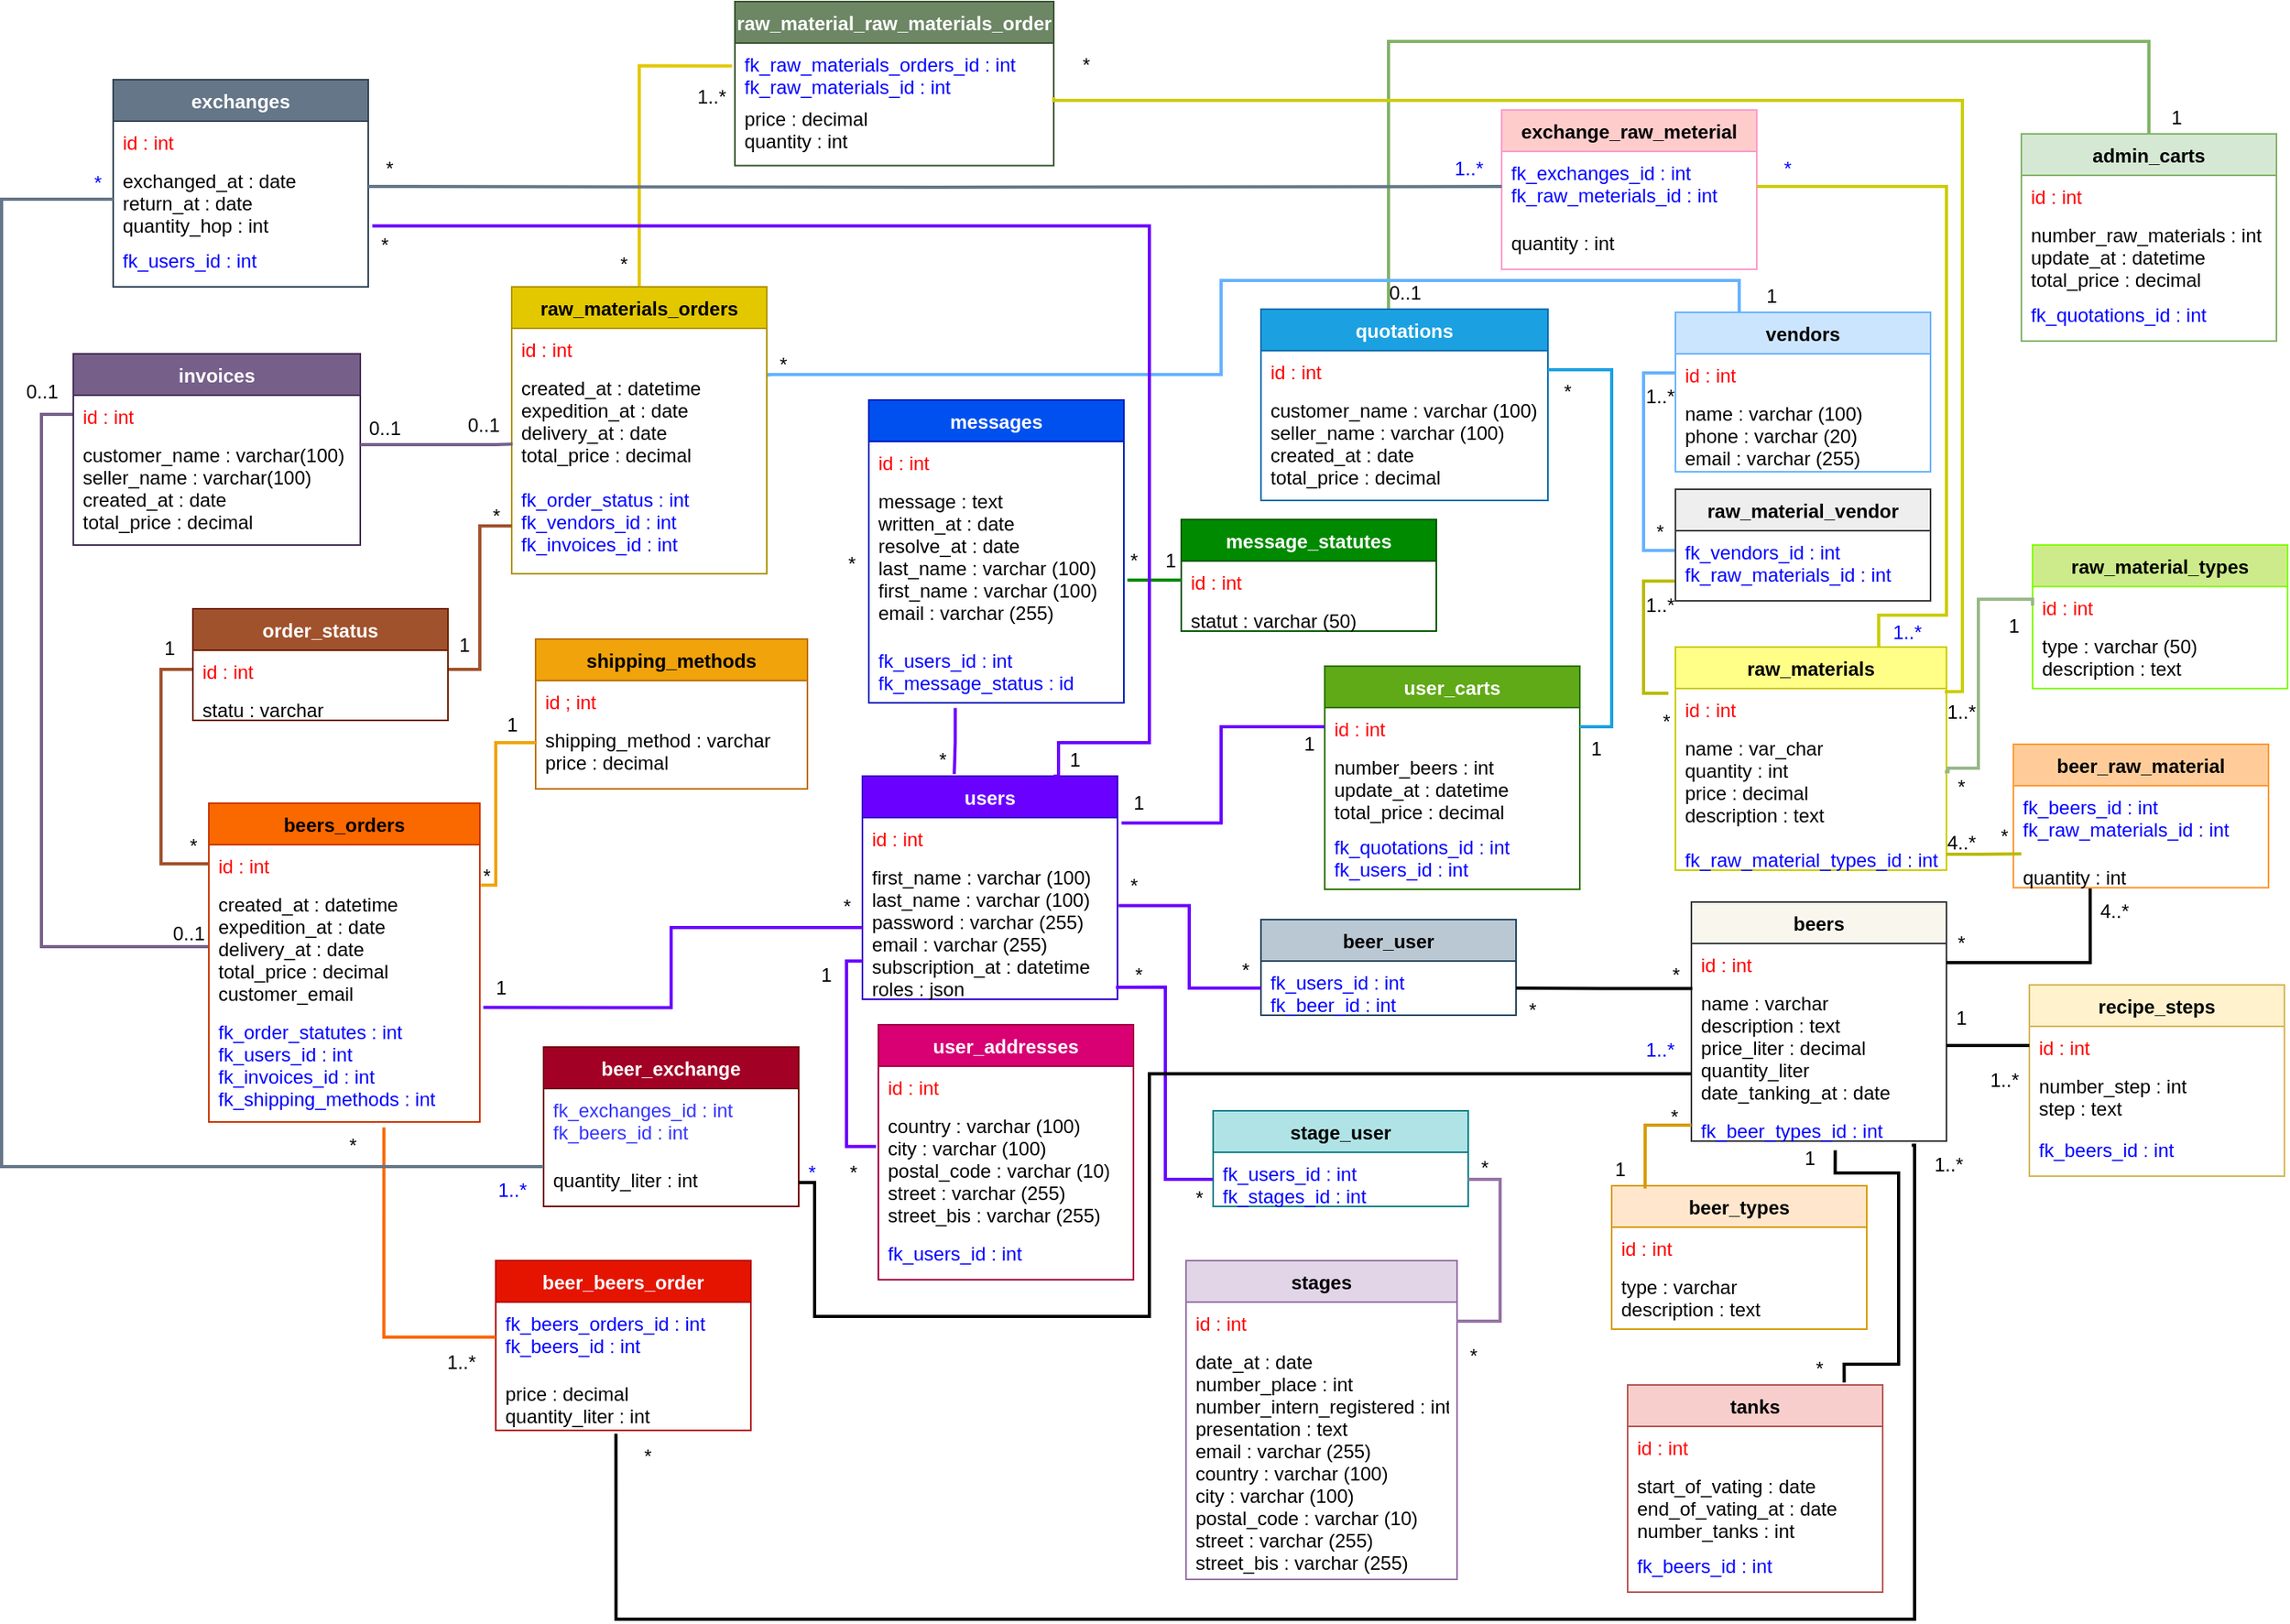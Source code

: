 <mxfile version="19.0.3" type="github">
  <diagram id="3joNfqiMldyADx630EAr" name="Page-1">
    <mxGraphModel dx="2207" dy="2201" grid="1" gridSize="10" guides="1" tooltips="1" connect="1" arrows="1" fold="1" page="1" pageScale="1" pageWidth="1169" pageHeight="1654" math="0" shadow="0">
      <root>
        <mxCell id="0" />
        <mxCell id="1" parent="0" />
        <mxCell id="xe1XbNpkh3Ero6X11A4U-101" value="users" style="swimlane;fontStyle=1;align=center;verticalAlign=top;childLayout=stackLayout;horizontal=1;startSize=26;horizontalStack=0;resizeParent=1;resizeParentMax=0;resizeLast=0;collapsible=1;marginBottom=0;fillColor=#6a00ff;fontColor=#ffffff;strokeColor=#3700CC;" parent="1" vertex="1">
          <mxGeometry x="50" y="311" width="160" height="140" as="geometry" />
        </mxCell>
        <mxCell id="xe1XbNpkh3Ero6X11A4U-102" value="id : int" style="text;strokeColor=none;fillColor=none;align=left;verticalAlign=top;spacingLeft=4;spacingRight=4;overflow=hidden;rotatable=0;points=[[0,0.5],[1,0.5]];portConstraint=eastwest;fontColor=#FF0000;" parent="xe1XbNpkh3Ero6X11A4U-101" vertex="1">
          <mxGeometry y="26" width="160" height="24" as="geometry" />
        </mxCell>
        <mxCell id="FtAi_PydZ2Y1nZ1seGUu-52" value="first_name : varchar (100)&#xa;last_name : varchar (100)&#xa;password : varchar (255)&#xa;email : varchar (255)&#xa;subscription_at : datetime&#xa;roles : json" style="text;strokeColor=none;fillColor=none;align=left;verticalAlign=top;spacingLeft=4;spacingRight=4;overflow=hidden;rotatable=0;points=[[0,0.5],[1,0.5]];portConstraint=eastwest;" vertex="1" parent="xe1XbNpkh3Ero6X11A4U-101">
          <mxGeometry y="50" width="160" height="90" as="geometry" />
        </mxCell>
        <mxCell id="xe1XbNpkh3Ero6X11A4U-316" style="edgeStyle=orthogonalEdgeStyle;rounded=0;orthogonalLoop=1;jettySize=auto;html=1;entryX=0.471;entryY=1.061;entryDx=0;entryDy=0;entryPerimeter=0;endArrow=none;endFill=0;exitX=0.864;exitY=1.13;exitDx=0;exitDy=0;exitPerimeter=0;strokeWidth=2;" parent="1" source="FtAi_PydZ2Y1nZ1seGUu-77" target="FtAi_PydZ2Y1nZ1seGUu-41" edge="1">
          <mxGeometry relative="1" as="geometry">
            <mxPoint x="700" y="520" as="sourcePoint" />
            <Array as="points">
              <mxPoint x="710" y="543" />
              <mxPoint x="710" y="840" />
              <mxPoint x="-105" y="840" />
            </Array>
          </mxGeometry>
        </mxCell>
        <mxCell id="xe1XbNpkh3Ero6X11A4U-105" value="beers" style="swimlane;fontStyle=1;align=center;verticalAlign=top;childLayout=stackLayout;horizontal=1;startSize=26;horizontalStack=0;resizeParent=1;resizeParentMax=0;resizeLast=0;collapsible=1;marginBottom=0;fillColor=#f9f7ed;strokeColor=#36393d;" parent="1" vertex="1">
          <mxGeometry x="570" y="390" width="160" height="150" as="geometry" />
        </mxCell>
        <mxCell id="xe1XbNpkh3Ero6X11A4U-106" value="id : int" style="text;strokeColor=none;fillColor=none;align=left;verticalAlign=top;spacingLeft=4;spacingRight=4;overflow=hidden;rotatable=0;points=[[0,0.5],[1,0.5]];portConstraint=eastwest;fontColor=#FF0000;" parent="xe1XbNpkh3Ero6X11A4U-105" vertex="1">
          <mxGeometry y="26" width="160" height="24" as="geometry" />
        </mxCell>
        <mxCell id="FtAi_PydZ2Y1nZ1seGUu-76" value="name : varchar&#xa;description : text &#xa;price_liter : decimal&#xa;quantity_liter&#xa;date_tanking_at : date" style="text;strokeColor=none;fillColor=none;align=left;verticalAlign=top;spacingLeft=4;spacingRight=4;overflow=hidden;rotatable=0;points=[[0,0.5],[1,0.5]];portConstraint=eastwest;" vertex="1" parent="xe1XbNpkh3Ero6X11A4U-105">
          <mxGeometry y="50" width="160" height="80" as="geometry" />
        </mxCell>
        <mxCell id="FtAi_PydZ2Y1nZ1seGUu-77" value="fk_beer_types_id : int" style="text;strokeColor=none;fillColor=none;align=left;verticalAlign=top;spacingLeft=4;spacingRight=4;overflow=hidden;rotatable=0;points=[[0,0.5],[1,0.5]];portConstraint=eastwest;fontColor=#0000FF;" vertex="1" parent="xe1XbNpkh3Ero6X11A4U-105">
          <mxGeometry y="130" width="160" height="20" as="geometry" />
        </mxCell>
        <mxCell id="xe1XbNpkh3Ero6X11A4U-107" value="beer_types" style="swimlane;fontStyle=1;align=center;verticalAlign=top;childLayout=stackLayout;horizontal=1;startSize=26;horizontalStack=0;resizeParent=1;resizeParentMax=0;resizeLast=0;collapsible=1;marginBottom=0;fillColor=#ffe6cc;strokeColor=#d79b00;" parent="1" vertex="1">
          <mxGeometry x="520" y="568" width="160" height="90" as="geometry" />
        </mxCell>
        <mxCell id="xe1XbNpkh3Ero6X11A4U-108" value="id : int" style="text;strokeColor=none;fillColor=none;align=left;verticalAlign=top;spacingLeft=4;spacingRight=4;overflow=hidden;rotatable=0;points=[[0,0.5],[1,0.5]];portConstraint=eastwest;fontColor=#FF0000;" parent="xe1XbNpkh3Ero6X11A4U-107" vertex="1">
          <mxGeometry y="26" width="160" height="24" as="geometry" />
        </mxCell>
        <mxCell id="FtAi_PydZ2Y1nZ1seGUu-81" value="type : varchar&#xa;description : text" style="text;strokeColor=none;fillColor=none;align=left;verticalAlign=top;spacingLeft=4;spacingRight=4;overflow=hidden;rotatable=0;points=[[0,0.5],[1,0.5]];portConstraint=eastwest;" vertex="1" parent="xe1XbNpkh3Ero6X11A4U-107">
          <mxGeometry y="50" width="160" height="40" as="geometry" />
        </mxCell>
        <mxCell id="xe1XbNpkh3Ero6X11A4U-109" value="messages" style="swimlane;fontStyle=1;align=center;verticalAlign=top;childLayout=stackLayout;horizontal=1;startSize=26;horizontalStack=0;resizeParent=1;resizeParentMax=0;resizeLast=0;collapsible=1;marginBottom=0;fillColor=#0050ef;fontColor=#ffffff;strokeColor=#001DBC;" parent="1" vertex="1">
          <mxGeometry x="54" y="75" width="160" height="190" as="geometry" />
        </mxCell>
        <mxCell id="xe1XbNpkh3Ero6X11A4U-110" value="id : int" style="text;strokeColor=none;fillColor=none;align=left;verticalAlign=top;spacingLeft=4;spacingRight=4;overflow=hidden;rotatable=0;points=[[0,0.5],[1,0.5]];portConstraint=eastwest;fontColor=#FF0000;" parent="xe1XbNpkh3Ero6X11A4U-109" vertex="1">
          <mxGeometry y="26" width="160" height="24" as="geometry" />
        </mxCell>
        <mxCell id="FtAi_PydZ2Y1nZ1seGUu-50" value="message : text&#xa;written_at : date&#xa;resolve_at : date&#xa;last_name : varchar (100)&#xa;first_name : varchar (100)&#xa;email : varchar (255)" style="text;strokeColor=none;fillColor=none;align=left;verticalAlign=top;spacingLeft=4;spacingRight=4;overflow=hidden;rotatable=0;points=[[0,0.5],[1,0.5]];portConstraint=eastwest;" vertex="1" parent="xe1XbNpkh3Ero6X11A4U-109">
          <mxGeometry y="50" width="160" height="100" as="geometry" />
        </mxCell>
        <mxCell id="FtAi_PydZ2Y1nZ1seGUu-51" value="fk_users_id : int&#xa;fk_message_status : id" style="text;strokeColor=none;fillColor=none;align=left;verticalAlign=top;spacingLeft=4;spacingRight=4;overflow=hidden;rotatable=0;points=[[0,0.5],[1,0.5]];portConstraint=eastwest;fontColor=#0000FF;" vertex="1" parent="xe1XbNpkh3Ero6X11A4U-109">
          <mxGeometry y="150" width="160" height="40" as="geometry" />
        </mxCell>
        <mxCell id="xe1XbNpkh3Ero6X11A4U-113" value="stages" style="swimlane;fontStyle=1;align=center;verticalAlign=top;childLayout=stackLayout;horizontal=1;startSize=26;horizontalStack=0;resizeParent=1;resizeParentMax=0;resizeLast=0;collapsible=1;marginBottom=0;fillColor=#e1d5e7;strokeColor=#9673a6;" parent="1" vertex="1">
          <mxGeometry x="253" y="615" width="170" height="200" as="geometry" />
        </mxCell>
        <mxCell id="xe1XbNpkh3Ero6X11A4U-114" value="id : int" style="text;strokeColor=none;fillColor=none;align=left;verticalAlign=top;spacingLeft=4;spacingRight=4;overflow=hidden;rotatable=0;points=[[0,0.5],[1,0.5]];portConstraint=eastwest;fontColor=#FF0000;" parent="xe1XbNpkh3Ero6X11A4U-113" vertex="1">
          <mxGeometry y="26" width="170" height="24" as="geometry" />
        </mxCell>
        <mxCell id="FtAi_PydZ2Y1nZ1seGUu-62" value="date_at : date&#xa;number_place : int&#xa;number_intern_registered : int&#xa;presentation : text&#xa;email : varchar (255)&#xa;country : varchar (100)&#xa;city : varchar (100)&#xa;postal_code : varchar (10)&#xa;street : varchar (255)&#xa;street_bis : varchar (255)" style="text;strokeColor=none;fillColor=none;align=left;verticalAlign=top;spacingLeft=4;spacingRight=4;overflow=hidden;rotatable=0;points=[[0,0.5],[1,0.5]];portConstraint=eastwest;" vertex="1" parent="xe1XbNpkh3Ero6X11A4U-113">
          <mxGeometry y="50" width="170" height="150" as="geometry" />
        </mxCell>
        <mxCell id="xe1XbNpkh3Ero6X11A4U-117" value="vendors" style="swimlane;fontStyle=1;align=center;verticalAlign=top;childLayout=stackLayout;horizontal=1;startSize=26;horizontalStack=0;resizeParent=1;resizeParentMax=0;resizeLast=0;collapsible=1;marginBottom=0;fillColor=#cce5ff;strokeColor=#66B2FF;" parent="1" vertex="1">
          <mxGeometry x="560" y="20" width="160" height="100" as="geometry" />
        </mxCell>
        <mxCell id="xe1XbNpkh3Ero6X11A4U-118" value="id : int" style="text;strokeColor=none;fillColor=none;align=left;verticalAlign=top;spacingLeft=4;spacingRight=4;overflow=hidden;rotatable=0;points=[[0,0.5],[1,0.5]];portConstraint=eastwest;fontColor=#FF0000;" parent="xe1XbNpkh3Ero6X11A4U-117" vertex="1">
          <mxGeometry y="26" width="160" height="24" as="geometry" />
        </mxCell>
        <mxCell id="FtAi_PydZ2Y1nZ1seGUu-70" value="name : varchar (100)&#xa;phone : varchar (20)&#xa;email : varchar (255)" style="text;strokeColor=none;fillColor=none;align=left;verticalAlign=top;spacingLeft=4;spacingRight=4;overflow=hidden;rotatable=0;points=[[0,0.5],[1,0.5]];portConstraint=eastwest;" vertex="1" parent="xe1XbNpkh3Ero6X11A4U-117">
          <mxGeometry y="50" width="160" height="50" as="geometry" />
        </mxCell>
        <mxCell id="xe1XbNpkh3Ero6X11A4U-119" value="raw_materials" style="swimlane;fontStyle=1;align=center;verticalAlign=top;childLayout=stackLayout;horizontal=1;startSize=26;horizontalStack=0;resizeParent=1;resizeParentMax=0;resizeLast=0;collapsible=1;marginBottom=0;fillColor=#ffff88;strokeColor=#CCCC00;" parent="1" vertex="1">
          <mxGeometry x="560" y="230" width="170" height="140" as="geometry" />
        </mxCell>
        <mxCell id="xe1XbNpkh3Ero6X11A4U-120" value="id : int" style="text;strokeColor=none;fillColor=none;align=left;verticalAlign=top;spacingLeft=4;spacingRight=4;overflow=hidden;rotatable=0;points=[[0,0.5],[1,0.5]];portConstraint=eastwest;fontColor=#FF0000;" parent="xe1XbNpkh3Ero6X11A4U-119" vertex="1">
          <mxGeometry y="26" width="170" height="24" as="geometry" />
        </mxCell>
        <mxCell id="FtAi_PydZ2Y1nZ1seGUu-72" value="name : var_char&#xa;quantity : int&#xa;price : decimal&#xa;description : text&#xa;" style="text;strokeColor=none;fillColor=none;align=left;verticalAlign=top;spacingLeft=4;spacingRight=4;overflow=hidden;rotatable=0;points=[[0,0.5],[1,0.5]];portConstraint=eastwest;" vertex="1" parent="xe1XbNpkh3Ero6X11A4U-119">
          <mxGeometry y="50" width="170" height="70" as="geometry" />
        </mxCell>
        <mxCell id="FtAi_PydZ2Y1nZ1seGUu-73" value="fk_raw_material_types_id : int" style="text;strokeColor=none;fillColor=none;align=left;verticalAlign=top;spacingLeft=4;spacingRight=4;overflow=hidden;rotatable=0;points=[[0,0.5],[1,0.5]];portConstraint=eastwest;fontColor=#0000FF;" vertex="1" parent="xe1XbNpkh3Ero6X11A4U-119">
          <mxGeometry y="120" width="170" height="20" as="geometry" />
        </mxCell>
        <mxCell id="xe1XbNpkh3Ero6X11A4U-121" value="tanks" style="swimlane;fontStyle=1;align=center;verticalAlign=top;childLayout=stackLayout;horizontal=1;startSize=26;horizontalStack=0;resizeParent=1;resizeParentMax=0;resizeLast=0;collapsible=1;marginBottom=0;fillColor=#f8cecc;strokeColor=#b85450;" parent="1" vertex="1">
          <mxGeometry x="530" y="693" width="160" height="130" as="geometry" />
        </mxCell>
        <mxCell id="xe1XbNpkh3Ero6X11A4U-122" value="id : int" style="text;strokeColor=none;fillColor=none;align=left;verticalAlign=top;spacingLeft=4;spacingRight=4;overflow=hidden;rotatable=0;points=[[0,0.5],[1,0.5]];portConstraint=eastwest;fontColor=#FF0000;" parent="xe1XbNpkh3Ero6X11A4U-121" vertex="1">
          <mxGeometry y="26" width="160" height="24" as="geometry" />
        </mxCell>
        <mxCell id="FtAi_PydZ2Y1nZ1seGUu-82" value="start_of_vating : date&#xa;end_of_vating_at : date&#xa;number_tanks : int" style="text;strokeColor=none;fillColor=none;align=left;verticalAlign=top;spacingLeft=4;spacingRight=4;overflow=hidden;rotatable=0;points=[[0,0.5],[1,0.5]];portConstraint=eastwest;" vertex="1" parent="xe1XbNpkh3Ero6X11A4U-121">
          <mxGeometry y="50" width="160" height="50" as="geometry" />
        </mxCell>
        <mxCell id="FtAi_PydZ2Y1nZ1seGUu-83" value="fk_beers_id : int" style="text;strokeColor=none;fillColor=none;align=left;verticalAlign=top;spacingLeft=4;spacingRight=4;overflow=hidden;rotatable=0;points=[[0,0.5],[1,0.5]];portConstraint=eastwest;fontColor=#0000FF;" vertex="1" parent="xe1XbNpkh3Ero6X11A4U-121">
          <mxGeometry y="100" width="160" height="30" as="geometry" />
        </mxCell>
        <mxCell id="xe1XbNpkh3Ero6X11A4U-131" value="user_carts" style="swimlane;fontStyle=1;align=center;verticalAlign=top;childLayout=stackLayout;horizontal=1;startSize=26;horizontalStack=0;resizeParent=1;resizeParentMax=0;resizeLast=0;collapsible=1;marginBottom=0;fillColor=#60a917;fontColor=#ffffff;strokeColor=#2D7600;" parent="1" vertex="1">
          <mxGeometry x="340" y="242" width="160" height="140" as="geometry" />
        </mxCell>
        <mxCell id="xe1XbNpkh3Ero6X11A4U-132" value="id : int" style="text;strokeColor=none;fillColor=none;align=left;verticalAlign=top;spacingLeft=4;spacingRight=4;overflow=hidden;rotatable=0;points=[[0,0.5],[1,0.5]];portConstraint=eastwest;fontColor=#FF0000;" parent="xe1XbNpkh3Ero6X11A4U-131" vertex="1">
          <mxGeometry y="26" width="160" height="24" as="geometry" />
        </mxCell>
        <mxCell id="FtAi_PydZ2Y1nZ1seGUu-66" value="number_beers : int&#xa;update_at : datetime&#xa;total_price : decimal" style="text;strokeColor=none;fillColor=none;align=left;verticalAlign=top;spacingLeft=4;spacingRight=4;overflow=hidden;rotatable=0;points=[[0,0.5],[1,0.5]];portConstraint=eastwest;" vertex="1" parent="xe1XbNpkh3Ero6X11A4U-131">
          <mxGeometry y="50" width="160" height="50" as="geometry" />
        </mxCell>
        <mxCell id="FtAi_PydZ2Y1nZ1seGUu-67" value="fk_quotations_id : int&#xa;fk_users_id : int" style="text;strokeColor=none;fillColor=none;align=left;verticalAlign=top;spacingLeft=4;spacingRight=4;overflow=hidden;rotatable=0;points=[[0,0.5],[1,0.5]];portConstraint=eastwest;fontColor=#0000FF;" vertex="1" parent="xe1XbNpkh3Ero6X11A4U-131">
          <mxGeometry y="100" width="160" height="40" as="geometry" />
        </mxCell>
        <mxCell id="xe1XbNpkh3Ero6X11A4U-333" style="edgeStyle=orthogonalEdgeStyle;rounded=0;orthogonalLoop=1;jettySize=auto;html=1;entryX=-0.009;entryY=0.422;entryDx=0;entryDy=0;entryPerimeter=0;endArrow=none;endFill=0;strokeWidth=2;strokeColor=#E3C800;" parent="1" source="xe1XbNpkh3Ero6X11A4U-133" target="xe1XbNpkh3Ero6X11A4U-328" edge="1">
          <mxGeometry relative="1" as="geometry" />
        </mxCell>
        <mxCell id="xe1XbNpkh3Ero6X11A4U-133" value="raw_materials_orders" style="swimlane;fontStyle=1;align=center;verticalAlign=top;childLayout=stackLayout;horizontal=1;startSize=26;horizontalStack=0;resizeParent=1;resizeParentMax=0;resizeLast=0;collapsible=1;marginBottom=0;fillColor=#e3c800;fontColor=#000000;strokeColor=#B09500;" parent="1" vertex="1">
          <mxGeometry x="-170" y="4" width="160" height="180" as="geometry" />
        </mxCell>
        <mxCell id="xe1XbNpkh3Ero6X11A4U-134" value="id : int&#xa;" style="text;strokeColor=none;fillColor=none;align=left;verticalAlign=top;spacingLeft=4;spacingRight=4;overflow=hidden;rotatable=0;points=[[0,0.5],[1,0.5]];portConstraint=eastwest;fontColor=#FF0000;" parent="xe1XbNpkh3Ero6X11A4U-133" vertex="1">
          <mxGeometry y="26" width="160" height="24" as="geometry" />
        </mxCell>
        <mxCell id="FtAi_PydZ2Y1nZ1seGUu-47" value="created_at : datetime&#xa;expedition_at : date&#xa;delivery_at : date&#xa;total_price : decimal&#xa;" style="text;strokeColor=none;fillColor=none;align=left;verticalAlign=top;spacingLeft=4;spacingRight=4;overflow=hidden;rotatable=0;points=[[0,0.5],[1,0.5]];portConstraint=eastwest;" vertex="1" parent="xe1XbNpkh3Ero6X11A4U-133">
          <mxGeometry y="50" width="160" height="70" as="geometry" />
        </mxCell>
        <mxCell id="FtAi_PydZ2Y1nZ1seGUu-48" value="fk_order_status : int&#xa;fk_vendors_id : int&#xa;fk_invoices_id : int&#xa;" style="text;strokeColor=none;fillColor=none;align=left;verticalAlign=top;spacingLeft=4;spacingRight=4;overflow=hidden;rotatable=0;points=[[0,0.5],[1,0.5]];portConstraint=eastwest;fontColor=#0000FF;" vertex="1" parent="xe1XbNpkh3Ero6X11A4U-133">
          <mxGeometry y="120" width="160" height="60" as="geometry" />
        </mxCell>
        <mxCell id="xe1XbNpkh3Ero6X11A4U-141" value="*" style="text;html=1;align=center;verticalAlign=middle;resizable=0;points=[];autosize=1;strokeColor=none;fillColor=none;" parent="1" vertex="1">
          <mxGeometry x="34" y="550" width="20" height="20" as="geometry" />
        </mxCell>
        <mxCell id="xe1XbNpkh3Ero6X11A4U-142" value="beer_exchange" style="swimlane;fontStyle=1;align=center;verticalAlign=top;childLayout=stackLayout;horizontal=1;startSize=26;horizontalStack=0;resizeParent=1;resizeParentMax=0;resizeLast=0;collapsible=1;marginBottom=0;fillColor=#a20025;strokeColor=#6F0000;fontColor=#ffffff;" parent="1" vertex="1">
          <mxGeometry x="-150" y="481" width="160" height="100" as="geometry" />
        </mxCell>
        <mxCell id="xe1XbNpkh3Ero6X11A4U-143" value="fk_exchanges_id : int&#xa;fk_beers_id : int&#xa;" style="text;strokeColor=none;fillColor=none;align=left;verticalAlign=top;spacingLeft=4;spacingRight=4;overflow=hidden;rotatable=0;points=[[0,0.5],[1,0.5]];portConstraint=eastwest;fontColor=#3333FF;" parent="xe1XbNpkh3Ero6X11A4U-142" vertex="1">
          <mxGeometry y="26" width="160" height="44" as="geometry" />
        </mxCell>
        <mxCell id="FtAi_PydZ2Y1nZ1seGUu-45" value="quantity_liter : int" style="text;strokeColor=none;fillColor=none;align=left;verticalAlign=top;spacingLeft=4;spacingRight=4;overflow=hidden;rotatable=0;points=[[0,0.5],[1,0.5]];portConstraint=eastwest;" vertex="1" parent="xe1XbNpkh3Ero6X11A4U-142">
          <mxGeometry y="70" width="160" height="30" as="geometry" />
        </mxCell>
        <mxCell id="xe1XbNpkh3Ero6X11A4U-153" value="stage_user" style="swimlane;fontStyle=1;align=center;verticalAlign=top;childLayout=stackLayout;horizontal=1;startSize=26;horizontalStack=0;resizeParent=1;resizeParentMax=0;resizeLast=0;collapsible=1;marginBottom=0;fillColor=#b0e3e6;strokeColor=#0e8088;" parent="1" vertex="1">
          <mxGeometry x="270" y="521" width="160" height="60" as="geometry" />
        </mxCell>
        <mxCell id="xe1XbNpkh3Ero6X11A4U-154" value="fk_users_id : int&#xa;fk_stages_id : int" style="text;strokeColor=none;fillColor=none;align=left;verticalAlign=top;spacingLeft=4;spacingRight=4;overflow=hidden;rotatable=0;points=[[0,0.5],[1,0.5]];portConstraint=eastwest;fontColor=#0000FF;" parent="xe1XbNpkh3Ero6X11A4U-153" vertex="1">
          <mxGeometry y="26" width="160" height="34" as="geometry" />
        </mxCell>
        <mxCell id="xe1XbNpkh3Ero6X11A4U-156" value="" style="group" parent="1" vertex="1" connectable="0">
          <mxGeometry x="34" y="351" width="20" height="20" as="geometry" />
        </mxCell>
        <mxCell id="xe1XbNpkh3Ero6X11A4U-139" style="edgeStyle=orthogonalEdgeStyle;rounded=0;orthogonalLoop=1;jettySize=auto;html=1;exitX=-0.009;exitY=0.33;exitDx=0;exitDy=0;endArrow=none;endFill=0;strokeWidth=2;strokeColor=#6A00FF;exitPerimeter=0;" parent="xe1XbNpkh3Ero6X11A4U-156" source="FtAi_PydZ2Y1nZ1seGUu-59" edge="1">
          <mxGeometry relative="1" as="geometry">
            <mxPoint x="16" y="190" as="sourcePoint" />
            <mxPoint x="16" y="76" as="targetPoint" />
            <Array as="points">
              <mxPoint x="6" y="192" />
              <mxPoint x="6" y="76" />
            </Array>
          </mxGeometry>
        </mxCell>
        <mxCell id="xe1XbNpkh3Ero6X11A4U-157" style="edgeStyle=orthogonalEdgeStyle;rounded=0;orthogonalLoop=1;jettySize=auto;html=1;exitX=1;exitY=0.5;exitDx=0;exitDy=0;entryX=1;entryY=0.5;entryDx=0;entryDy=0;endArrow=none;endFill=0;strokeWidth=2;strokeColor=#9673A6;" parent="1" source="xe1XbNpkh3Ero6X11A4U-114" target="xe1XbNpkh3Ero6X11A4U-154" edge="1">
          <mxGeometry relative="1" as="geometry" />
        </mxCell>
        <mxCell id="xe1XbNpkh3Ero6X11A4U-158" style="edgeStyle=orthogonalEdgeStyle;rounded=0;orthogonalLoop=1;jettySize=auto;html=1;exitX=0.994;exitY=0.916;exitDx=0;exitDy=0;entryX=0;entryY=0.5;entryDx=0;entryDy=0;endArrow=none;endFill=0;exitPerimeter=0;strokeWidth=2;strokeColor=#6A00FF;" parent="1" source="FtAi_PydZ2Y1nZ1seGUu-52" target="xe1XbNpkh3Ero6X11A4U-154" edge="1">
          <mxGeometry relative="1" as="geometry" />
        </mxCell>
        <mxCell id="xe1XbNpkh3Ero6X11A4U-159" value="*" style="text;html=1;align=center;verticalAlign=middle;resizable=0;points=[];autosize=1;strokeColor=none;fillColor=none;" parent="1" vertex="1">
          <mxGeometry x="423" y="665" width="20" height="20" as="geometry" />
        </mxCell>
        <mxCell id="xe1XbNpkh3Ero6X11A4U-160" value="*" style="text;html=1;align=center;verticalAlign=middle;resizable=0;points=[];autosize=1;strokeColor=none;fillColor=none;" parent="1" vertex="1">
          <mxGeometry x="430" y="547" width="20" height="20" as="geometry" />
        </mxCell>
        <mxCell id="xe1XbNpkh3Ero6X11A4U-161" value="*" style="text;html=1;align=center;verticalAlign=middle;resizable=0;points=[];autosize=1;strokeColor=none;fillColor=none;" parent="1" vertex="1">
          <mxGeometry x="213" y="426" width="20" height="20" as="geometry" />
        </mxCell>
        <mxCell id="xe1XbNpkh3Ero6X11A4U-162" value="*" style="text;html=1;align=center;verticalAlign=middle;resizable=0;points=[];autosize=1;strokeColor=none;fillColor=none;" parent="1" vertex="1">
          <mxGeometry x="251" y="566" width="20" height="20" as="geometry" />
        </mxCell>
        <mxCell id="xe1XbNpkh3Ero6X11A4U-164" value="message_statutes" style="swimlane;fontStyle=1;align=center;verticalAlign=top;childLayout=stackLayout;horizontal=1;startSize=26;horizontalStack=0;resizeParent=1;resizeParentMax=0;resizeLast=0;collapsible=1;marginBottom=0;fillColor=#008a00;fontColor=#ffffff;strokeColor=#005700;" parent="1" vertex="1">
          <mxGeometry x="250" y="150" width="160" height="70" as="geometry" />
        </mxCell>
        <mxCell id="xe1XbNpkh3Ero6X11A4U-165" value="id : int&#xa;" style="text;strokeColor=none;fillColor=none;align=left;verticalAlign=top;spacingLeft=4;spacingRight=4;overflow=hidden;rotatable=0;points=[[0,0.5],[1,0.5]];portConstraint=eastwest;fontColor=#FF0000;" parent="xe1XbNpkh3Ero6X11A4U-164" vertex="1">
          <mxGeometry y="26" width="160" height="24" as="geometry" />
        </mxCell>
        <mxCell id="FtAi_PydZ2Y1nZ1seGUu-65" value="statut : varchar (50)" style="text;strokeColor=none;fillColor=none;align=left;verticalAlign=top;spacingLeft=4;spacingRight=4;overflow=hidden;rotatable=0;points=[[0,0.5],[1,0.5]];portConstraint=eastwest;" vertex="1" parent="xe1XbNpkh3Ero6X11A4U-164">
          <mxGeometry y="50" width="160" height="20" as="geometry" />
        </mxCell>
        <mxCell id="xe1XbNpkh3Ero6X11A4U-140" value="1" style="text;html=1;align=center;verticalAlign=middle;resizable=0;points=[];autosize=1;strokeColor=none;fillColor=none;" parent="1" vertex="1">
          <mxGeometry x="17" y="426" width="20" height="20" as="geometry" />
        </mxCell>
        <mxCell id="xe1XbNpkh3Ero6X11A4U-166" style="edgeStyle=orthogonalEdgeStyle;rounded=0;orthogonalLoop=1;jettySize=auto;html=1;exitX=0.339;exitY=1.08;exitDx=0;exitDy=0;entryX=0.36;entryY=-0.009;entryDx=0;entryDy=0;entryPerimeter=0;endArrow=none;endFill=0;strokeWidth=2;strokeColor=#6A00FF;exitPerimeter=0;" parent="1" source="FtAi_PydZ2Y1nZ1seGUu-51" target="xe1XbNpkh3Ero6X11A4U-101" edge="1">
          <mxGeometry relative="1" as="geometry">
            <Array as="points">
              <mxPoint x="108" y="290" />
            </Array>
          </mxGeometry>
        </mxCell>
        <mxCell id="xe1XbNpkh3Ero6X11A4U-167" value="*" style="text;html=1;align=center;verticalAlign=middle;resizable=0;points=[];autosize=1;strokeColor=none;fillColor=none;" parent="1" vertex="1">
          <mxGeometry x="90" y="291" width="20" height="20" as="geometry" />
        </mxCell>
        <mxCell id="xe1XbNpkh3Ero6X11A4U-168" value="*" style="text;html=1;align=center;verticalAlign=middle;resizable=0;points=[];autosize=1;strokeColor=none;fillColor=none;" parent="1" vertex="1">
          <mxGeometry x="33" y="168" width="20" height="20" as="geometry" />
        </mxCell>
        <mxCell id="xe1XbNpkh3Ero6X11A4U-169" style="edgeStyle=orthogonalEdgeStyle;rounded=0;orthogonalLoop=1;jettySize=auto;html=1;exitX=0;exitY=0.5;exitDx=0;exitDy=0;entryX=1.014;entryY=0.632;entryDx=0;entryDy=0;endArrow=none;endFill=0;strokeWidth=2;strokeColor=#008A00;entryPerimeter=0;" parent="1" source="xe1XbNpkh3Ero6X11A4U-165" target="FtAi_PydZ2Y1nZ1seGUu-50" edge="1">
          <mxGeometry relative="1" as="geometry" />
        </mxCell>
        <mxCell id="xe1XbNpkh3Ero6X11A4U-170" value="*" style="text;html=1;align=center;verticalAlign=middle;resizable=0;points=[];autosize=1;strokeColor=none;fillColor=none;" parent="1" vertex="1">
          <mxGeometry x="210" y="166" width="20" height="20" as="geometry" />
        </mxCell>
        <mxCell id="xe1XbNpkh3Ero6X11A4U-171" value="1" style="text;html=1;align=center;verticalAlign=middle;resizable=0;points=[];autosize=1;strokeColor=none;fillColor=none;" parent="1" vertex="1">
          <mxGeometry x="233" y="166" width="20" height="20" as="geometry" />
        </mxCell>
        <mxCell id="xe1XbNpkh3Ero6X11A4U-303" style="edgeStyle=orthogonalEdgeStyle;rounded=0;orthogonalLoop=1;jettySize=auto;html=1;exitX=0.5;exitY=0;exitDx=0;exitDy=0;endArrow=none;endFill=0;strokeWidth=2;strokeColor=#82B366;" parent="1" source="xe1XbNpkh3Ero6X11A4U-172" target="xe1XbNpkh3Ero6X11A4U-295" edge="1">
          <mxGeometry relative="1" as="geometry">
            <Array as="points">
              <mxPoint x="857" y="-150" />
              <mxPoint x="380" y="-150" />
            </Array>
          </mxGeometry>
        </mxCell>
        <mxCell id="xe1XbNpkh3Ero6X11A4U-172" value="admin_carts" style="swimlane;fontStyle=1;align=center;verticalAlign=top;childLayout=stackLayout;horizontal=1;startSize=26;horizontalStack=0;resizeParent=1;resizeParentMax=0;resizeLast=0;collapsible=1;marginBottom=0;fillColor=#d5e8d4;strokeColor=#82b366;" parent="1" vertex="1">
          <mxGeometry x="777" y="-92" width="160" height="130" as="geometry" />
        </mxCell>
        <mxCell id="xe1XbNpkh3Ero6X11A4U-173" value="id : int" style="text;strokeColor=none;fillColor=none;align=left;verticalAlign=top;spacingLeft=4;spacingRight=4;overflow=hidden;rotatable=0;points=[[0,0.5],[1,0.5]];portConstraint=eastwest;fontColor=#FF0000;" parent="xe1XbNpkh3Ero6X11A4U-172" vertex="1">
          <mxGeometry y="26" width="160" height="24" as="geometry" />
        </mxCell>
        <mxCell id="FtAi_PydZ2Y1nZ1seGUu-68" value="number_raw_materials : int&#xa;update_at : datetime&#xa;total_price : decimal" style="text;strokeColor=none;fillColor=none;align=left;verticalAlign=top;spacingLeft=4;spacingRight=4;overflow=hidden;rotatable=0;points=[[0,0.5],[1,0.5]];portConstraint=eastwest;" vertex="1" parent="xe1XbNpkh3Ero6X11A4U-172">
          <mxGeometry y="50" width="160" height="50" as="geometry" />
        </mxCell>
        <mxCell id="FtAi_PydZ2Y1nZ1seGUu-69" value="fk_quotations_id : int&#xa;" style="text;strokeColor=none;fillColor=none;align=left;verticalAlign=top;spacingLeft=4;spacingRight=4;overflow=hidden;rotatable=0;points=[[0,0.5],[1,0.5]];portConstraint=eastwest;fontColor=#0000FF;" vertex="1" parent="xe1XbNpkh3Ero6X11A4U-172">
          <mxGeometry y="100" width="160" height="30" as="geometry" />
        </mxCell>
        <mxCell id="xe1XbNpkh3Ero6X11A4U-174" style="edgeStyle=orthogonalEdgeStyle;rounded=0;orthogonalLoop=1;jettySize=auto;html=1;exitX=0;exitY=0.5;exitDx=0;exitDy=0;entryX=1.016;entryY=0.142;entryDx=0;entryDy=0;entryPerimeter=0;endArrow=none;endFill=0;strokeWidth=2;strokeColor=#6A00FF;" parent="1" source="xe1XbNpkh3Ero6X11A4U-132" target="xe1XbNpkh3Ero6X11A4U-102" edge="1">
          <mxGeometry relative="1" as="geometry" />
        </mxCell>
        <mxCell id="xe1XbNpkh3Ero6X11A4U-175" value="1" style="text;html=1;align=center;verticalAlign=middle;resizable=0;points=[];autosize=1;strokeColor=none;fillColor=none;" parent="1" vertex="1">
          <mxGeometry x="320" y="281" width="20" height="20" as="geometry" />
        </mxCell>
        <mxCell id="xe1XbNpkh3Ero6X11A4U-176" value="1" style="text;html=1;align=center;verticalAlign=middle;resizable=0;points=[];autosize=1;strokeColor=none;fillColor=none;" parent="1" vertex="1">
          <mxGeometry x="213" y="318" width="20" height="20" as="geometry" />
        </mxCell>
        <mxCell id="xe1XbNpkh3Ero6X11A4U-177" value="raw_material_vendor" style="swimlane;fontStyle=1;align=center;verticalAlign=top;childLayout=stackLayout;horizontal=1;startSize=26;horizontalStack=0;resizeParent=1;resizeParentMax=0;resizeLast=0;collapsible=1;marginBottom=0;fillColor=#eeeeee;strokeColor=#36393d;" parent="1" vertex="1">
          <mxGeometry x="560" y="131" width="160" height="70" as="geometry" />
        </mxCell>
        <mxCell id="xe1XbNpkh3Ero6X11A4U-178" value="fk_vendors_id : int&#xa;fk_raw_materials_id : int" style="text;strokeColor=none;fillColor=none;align=left;verticalAlign=top;spacingLeft=4;spacingRight=4;overflow=hidden;rotatable=0;points=[[0,0.5],[1,0.5]];portConstraint=eastwest;fontColor=#0000FF;" parent="xe1XbNpkh3Ero6X11A4U-177" vertex="1">
          <mxGeometry y="26" width="160" height="44" as="geometry" />
        </mxCell>
        <mxCell id="xe1XbNpkh3Ero6X11A4U-179" style="edgeStyle=orthogonalEdgeStyle;rounded=0;orthogonalLoop=1;jettySize=auto;html=1;exitX=-0.026;exitY=0.123;exitDx=0;exitDy=0;entryX=-0.003;entryY=0.718;entryDx=0;entryDy=0;endArrow=none;endFill=0;entryPerimeter=0;exitPerimeter=0;strokeWidth=2;strokeColor=#BABA00;" parent="1" source="xe1XbNpkh3Ero6X11A4U-120" target="xe1XbNpkh3Ero6X11A4U-178" edge="1">
          <mxGeometry relative="1" as="geometry" />
        </mxCell>
        <mxCell id="xe1XbNpkh3Ero6X11A4U-180" style="edgeStyle=orthogonalEdgeStyle;rounded=0;orthogonalLoop=1;jettySize=auto;html=1;exitX=0;exitY=0.5;exitDx=0;exitDy=0;entryX=-0.003;entryY=0.282;entryDx=0;entryDy=0;entryPerimeter=0;endArrow=none;endFill=0;strokeWidth=2;strokeColor=#66B2FF;" parent="1" source="xe1XbNpkh3Ero6X11A4U-118" target="xe1XbNpkh3Ero6X11A4U-178" edge="1">
          <mxGeometry relative="1" as="geometry" />
        </mxCell>
        <mxCell id="xe1XbNpkh3Ero6X11A4U-181" value="*" style="text;html=1;align=center;verticalAlign=middle;resizable=0;points=[];autosize=1;strokeColor=none;fillColor=none;" parent="1" vertex="1">
          <mxGeometry x="544" y="267" width="20" height="20" as="geometry" />
        </mxCell>
        <mxCell id="xe1XbNpkh3Ero6X11A4U-182" value="1..*" style="text;html=1;align=center;verticalAlign=middle;resizable=0;points=[];autosize=1;strokeColor=none;fillColor=none;" parent="1" vertex="1">
          <mxGeometry x="535" y="194" width="30" height="20" as="geometry" />
        </mxCell>
        <mxCell id="xe1XbNpkh3Ero6X11A4U-183" value="*" style="text;html=1;align=center;verticalAlign=middle;resizable=0;points=[];autosize=1;strokeColor=none;fillColor=none;" parent="1" vertex="1">
          <mxGeometry x="540" y="148" width="20" height="20" as="geometry" />
        </mxCell>
        <mxCell id="xe1XbNpkh3Ero6X11A4U-184" value="1..*" style="text;html=1;align=center;verticalAlign=middle;resizable=0;points=[];autosize=1;strokeColor=none;fillColor=none;" parent="1" vertex="1">
          <mxGeometry x="535" y="63" width="30" height="20" as="geometry" />
        </mxCell>
        <mxCell id="xe1XbNpkh3Ero6X11A4U-209" value="recipe_steps" style="swimlane;fontStyle=1;align=center;verticalAlign=top;childLayout=stackLayout;horizontal=1;startSize=26;horizontalStack=0;resizeParent=1;resizeParentMax=0;resizeLast=0;collapsible=1;marginBottom=0;fillColor=#fff2cc;strokeColor=#d6b656;" parent="1" vertex="1">
          <mxGeometry x="782" y="442" width="160" height="120" as="geometry" />
        </mxCell>
        <mxCell id="xe1XbNpkh3Ero6X11A4U-210" value="id : int" style="text;strokeColor=none;fillColor=none;align=left;verticalAlign=top;spacingLeft=4;spacingRight=4;overflow=hidden;rotatable=0;points=[[0,0.5],[1,0.5]];portConstraint=eastwest;fontColor=#FF0000;" parent="xe1XbNpkh3Ero6X11A4U-209" vertex="1">
          <mxGeometry y="26" width="160" height="24" as="geometry" />
        </mxCell>
        <mxCell id="FtAi_PydZ2Y1nZ1seGUu-79" value="number_step : int&#xa;step : text" style="text;strokeColor=none;fillColor=none;align=left;verticalAlign=top;spacingLeft=4;spacingRight=4;overflow=hidden;rotatable=0;points=[[0,0.5],[1,0.5]];portConstraint=eastwest;" vertex="1" parent="xe1XbNpkh3Ero6X11A4U-209">
          <mxGeometry y="50" width="160" height="40" as="geometry" />
        </mxCell>
        <mxCell id="FtAi_PydZ2Y1nZ1seGUu-80" value="fk_beers_id : int" style="text;strokeColor=none;fillColor=none;align=left;verticalAlign=top;spacingLeft=4;spacingRight=4;overflow=hidden;rotatable=0;points=[[0,0.5],[1,0.5]];portConstraint=eastwest;fontColor=#0000FF;" vertex="1" parent="xe1XbNpkh3Ero6X11A4U-209">
          <mxGeometry y="90" width="160" height="30" as="geometry" />
        </mxCell>
        <mxCell id="xe1XbNpkh3Ero6X11A4U-211" value="" style="edgeStyle=orthogonalEdgeStyle;rounded=0;orthogonalLoop=1;jettySize=auto;html=1;endArrow=none;endFill=0;strokeWidth=2;entryX=0.301;entryY=1.02;entryDx=0;entryDy=0;entryPerimeter=0;" parent="1" source="xe1XbNpkh3Ero6X11A4U-106" target="FtAi_PydZ2Y1nZ1seGUu-74" edge="1">
          <mxGeometry relative="1" as="geometry">
            <mxPoint x="777" y="453" as="targetPoint" />
          </mxGeometry>
        </mxCell>
        <mxCell id="xe1XbNpkh3Ero6X11A4U-212" value="*" style="text;html=1;align=center;verticalAlign=middle;resizable=0;points=[];autosize=1;strokeColor=none;fillColor=none;" parent="1" vertex="1">
          <mxGeometry x="729" y="406" width="20" height="20" as="geometry" />
        </mxCell>
        <mxCell id="xe1XbNpkh3Ero6X11A4U-216" style="edgeStyle=orthogonalEdgeStyle;rounded=0;orthogonalLoop=1;jettySize=auto;html=1;exitX=0;exitY=0.5;exitDx=0;exitDy=0;entryX=1;entryY=0.5;entryDx=0;entryDy=0;endArrow=none;endFill=0;strokeWidth=2;strokeColor=#000000;" parent="1" source="xe1XbNpkh3Ero6X11A4U-210" target="FtAi_PydZ2Y1nZ1seGUu-76" edge="1">
          <mxGeometry relative="1" as="geometry">
            <mxPoint x="782" y="559" as="targetPoint" />
          </mxGeometry>
        </mxCell>
        <mxCell id="xe1XbNpkh3Ero6X11A4U-218" value="1..*" style="text;html=1;align=center;verticalAlign=middle;resizable=0;points=[];autosize=1;strokeColor=none;fillColor=none;" parent="1" vertex="1">
          <mxGeometry x="751" y="492" width="30" height="20" as="geometry" />
        </mxCell>
        <mxCell id="xe1XbNpkh3Ero6X11A4U-221" value="1" style="text;html=1;align=center;verticalAlign=middle;resizable=0;points=[];autosize=1;strokeColor=none;fillColor=none;" parent="1" vertex="1">
          <mxGeometry x="729" y="453" width="20" height="20" as="geometry" />
        </mxCell>
        <mxCell id="xe1XbNpkh3Ero6X11A4U-222" value="" style="group" parent="1" vertex="1" connectable="0">
          <mxGeometry x="-155" y="225" width="170.5" height="110" as="geometry" />
        </mxCell>
        <mxCell id="xe1XbNpkh3Ero6X11A4U-223" value="shipping_methods" style="swimlane;fontStyle=1;childLayout=stackLayout;horizontal=1;startSize=26;fillColor=#f0a30a;horizontalStack=0;resizeParent=1;resizeParentMax=0;resizeLast=0;collapsible=1;marginBottom=0;fontColor=#000000;strokeColor=#BD7000;" parent="xe1XbNpkh3Ero6X11A4U-222" vertex="1">
          <mxGeometry width="170.5" height="94" as="geometry" />
        </mxCell>
        <mxCell id="xe1XbNpkh3Ero6X11A4U-225" value="id ; int&#xa;" style="text;strokeColor=none;fillColor=none;align=left;verticalAlign=top;spacingLeft=4;spacingRight=4;overflow=hidden;rotatable=0;points=[[0,0.5],[1,0.5]];portConstraint=eastwest;fontColor=#FF0000;" parent="xe1XbNpkh3Ero6X11A4U-223" vertex="1">
          <mxGeometry y="26" width="170.5" height="24" as="geometry" />
        </mxCell>
        <mxCell id="FtAi_PydZ2Y1nZ1seGUu-46" value="shipping_method : varchar&#xa;price : decimal&#xa;" style="text;strokeColor=none;fillColor=none;align=left;verticalAlign=top;spacingLeft=4;spacingRight=4;overflow=hidden;rotatable=0;points=[[0,0.5],[1,0.5]];portConstraint=eastwest;" vertex="1" parent="xe1XbNpkh3Ero6X11A4U-223">
          <mxGeometry y="50" width="170.5" height="44" as="geometry" />
        </mxCell>
        <mxCell id="xe1XbNpkh3Ero6X11A4U-231" value="beer_raw_material" style="swimlane;fontStyle=1;align=center;verticalAlign=top;childLayout=stackLayout;horizontal=1;startSize=26;horizontalStack=0;resizeParent=1;resizeParentMax=0;resizeLast=0;collapsible=1;marginBottom=0;fillColor=#ffcc99;strokeColor=#FF9933;" parent="1" vertex="1">
          <mxGeometry x="772" y="291" width="160" height="90" as="geometry" />
        </mxCell>
        <mxCell id="xe1XbNpkh3Ero6X11A4U-232" value="fk_beers_id : int&#xa;fk_raw_materials_id : int" style="text;strokeColor=none;fillColor=none;align=left;verticalAlign=top;spacingLeft=4;spacingRight=4;overflow=hidden;rotatable=0;points=[[0,0.5],[1,0.5]];portConstraint=eastwest;fontColor=#0000FF;" parent="xe1XbNpkh3Ero6X11A4U-231" vertex="1">
          <mxGeometry y="26" width="160" height="44" as="geometry" />
        </mxCell>
        <mxCell id="FtAi_PydZ2Y1nZ1seGUu-74" value="quantity : int&#xa;" style="text;strokeColor=none;fillColor=none;align=left;verticalAlign=top;spacingLeft=4;spacingRight=4;overflow=hidden;rotatable=0;points=[[0,0.5],[1,0.5]];portConstraint=eastwest;" vertex="1" parent="xe1XbNpkh3Ero6X11A4U-231">
          <mxGeometry y="70" width="160" height="20" as="geometry" />
        </mxCell>
        <mxCell id="xe1XbNpkh3Ero6X11A4U-242" value="beer_user" style="swimlane;fontStyle=1;align=center;verticalAlign=top;childLayout=stackLayout;horizontal=1;startSize=26;horizontalStack=0;resizeParent=1;resizeParentMax=0;resizeLast=0;collapsible=1;marginBottom=0;fillColor=#bac8d3;strokeColor=#23445d;" parent="1" vertex="1">
          <mxGeometry x="300" y="401" width="160" height="60" as="geometry" />
        </mxCell>
        <mxCell id="xe1XbNpkh3Ero6X11A4U-243" value="fk_users_id : int&#xa;fk_beer_id : int" style="text;strokeColor=none;fillColor=none;align=left;verticalAlign=top;spacingLeft=4;spacingRight=4;overflow=hidden;rotatable=0;points=[[0,0.5],[1,0.5]];portConstraint=eastwest;fontColor=#0000FF;" parent="xe1XbNpkh3Ero6X11A4U-242" vertex="1">
          <mxGeometry y="26" width="160" height="34" as="geometry" />
        </mxCell>
        <mxCell id="xe1XbNpkh3Ero6X11A4U-244" style="edgeStyle=orthogonalEdgeStyle;rounded=0;orthogonalLoop=1;jettySize=auto;html=1;exitX=1.004;exitY=0.347;exitDx=0;exitDy=0;entryX=0;entryY=0.5;entryDx=0;entryDy=0;endArrow=none;endFill=0;strokeWidth=2;strokeColor=#6A00FF;exitPerimeter=0;" parent="1" source="FtAi_PydZ2Y1nZ1seGUu-52" target="xe1XbNpkh3Ero6X11A4U-243" edge="1">
          <mxGeometry relative="1" as="geometry" />
        </mxCell>
        <mxCell id="xe1XbNpkh3Ero6X11A4U-245" style="edgeStyle=orthogonalEdgeStyle;rounded=0;orthogonalLoop=1;jettySize=auto;html=1;exitX=0.004;exitY=0.053;exitDx=0;exitDy=0;entryX=1;entryY=0.5;entryDx=0;entryDy=0;endArrow=none;endFill=0;strokeWidth=2;strokeColor=#000000;exitPerimeter=0;" parent="1" source="FtAi_PydZ2Y1nZ1seGUu-76" target="xe1XbNpkh3Ero6X11A4U-243" edge="1">
          <mxGeometry relative="1" as="geometry" />
        </mxCell>
        <mxCell id="xe1XbNpkh3Ero6X11A4U-246" value="*" style="text;html=1;align=center;verticalAlign=middle;resizable=0;points=[];autosize=1;strokeColor=none;fillColor=none;" parent="1" vertex="1">
          <mxGeometry x="210" y="370" width="20" height="20" as="geometry" />
        </mxCell>
        <mxCell id="xe1XbNpkh3Ero6X11A4U-247" value="*" style="text;html=1;align=center;verticalAlign=middle;resizable=0;points=[];autosize=1;strokeColor=none;fillColor=none;" parent="1" vertex="1">
          <mxGeometry x="280" y="423" width="20" height="20" as="geometry" />
        </mxCell>
        <mxCell id="xe1XbNpkh3Ero6X11A4U-248" value="*" style="text;html=1;align=center;verticalAlign=middle;resizable=0;points=[];autosize=1;strokeColor=none;fillColor=none;" parent="1" vertex="1">
          <mxGeometry x="460" y="448" width="20" height="20" as="geometry" />
        </mxCell>
        <mxCell id="xe1XbNpkh3Ero6X11A4U-249" value="*" style="text;html=1;align=center;verticalAlign=middle;resizable=0;points=[];autosize=1;strokeColor=none;fillColor=none;" parent="1" vertex="1">
          <mxGeometry x="550" y="426" width="20" height="20" as="geometry" />
        </mxCell>
        <mxCell id="xe1XbNpkh3Ero6X11A4U-260" value="4..*" style="text;html=1;align=center;verticalAlign=middle;resizable=0;points=[];autosize=1;strokeColor=none;fillColor=none;" parent="1" vertex="1">
          <mxGeometry x="724" y="343" width="30" height="20" as="geometry" />
        </mxCell>
        <mxCell id="xe1XbNpkh3Ero6X11A4U-261" value="*" style="text;html=1;align=center;verticalAlign=middle;resizable=0;points=[];autosize=1;strokeColor=none;fillColor=none;" parent="1" vertex="1">
          <mxGeometry x="756" y="339" width="20" height="20" as="geometry" />
        </mxCell>
        <mxCell id="xe1XbNpkh3Ero6X11A4U-262" style="edgeStyle=orthogonalEdgeStyle;rounded=0;orthogonalLoop=1;jettySize=auto;html=1;exitX=0.131;exitY=0.02;exitDx=0;exitDy=0;entryX=0;entryY=0.5;entryDx=0;entryDy=0;endArrow=none;endFill=0;strokeWidth=2;strokeColor=#D79B00;exitPerimeter=0;" parent="1" source="xe1XbNpkh3Ero6X11A4U-107" target="FtAi_PydZ2Y1nZ1seGUu-77" edge="1">
          <mxGeometry relative="1" as="geometry" />
        </mxCell>
        <mxCell id="xe1XbNpkh3Ero6X11A4U-263" value="1" style="text;html=1;align=center;verticalAlign=middle;resizable=0;points=[];autosize=1;strokeColor=none;fillColor=none;" parent="1" vertex="1">
          <mxGeometry x="515" y="548" width="20" height="20" as="geometry" />
        </mxCell>
        <mxCell id="xe1XbNpkh3Ero6X11A4U-264" value="*" style="text;html=1;align=center;verticalAlign=middle;resizable=0;points=[];autosize=1;strokeColor=none;fillColor=none;" parent="1" vertex="1">
          <mxGeometry x="549" y="515" width="20" height="20" as="geometry" />
        </mxCell>
        <mxCell id="xe1XbNpkh3Ero6X11A4U-265" style="edgeStyle=orthogonalEdgeStyle;rounded=0;orthogonalLoop=1;jettySize=auto;html=1;endArrow=none;endFill=0;entryX=0.564;entryY=1.29;entryDx=0;entryDy=0;entryPerimeter=0;strokeWidth=2;strokeColor=#000000;exitX=0.849;exitY=-0.012;exitDx=0;exitDy=0;exitPerimeter=0;" parent="1" source="xe1XbNpkh3Ero6X11A4U-121" target="FtAi_PydZ2Y1nZ1seGUu-77" edge="1">
          <mxGeometry relative="1" as="geometry">
            <mxPoint x="640" y="550" as="targetPoint" />
            <Array as="points">
              <mxPoint x="666" y="680" />
              <mxPoint x="700" y="680" />
              <mxPoint x="700" y="560" />
              <mxPoint x="660" y="560" />
            </Array>
          </mxGeometry>
        </mxCell>
        <mxCell id="xe1XbNpkh3Ero6X11A4U-266" value="1" style="text;html=1;align=center;verticalAlign=middle;resizable=0;points=[];autosize=1;strokeColor=none;fillColor=none;" parent="1" vertex="1">
          <mxGeometry x="634" y="541" width="20" height="20" as="geometry" />
        </mxCell>
        <mxCell id="xe1XbNpkh3Ero6X11A4U-268" value="*" style="text;html=1;align=center;verticalAlign=middle;resizable=0;points=[];autosize=1;strokeColor=none;fillColor=none;" parent="1" vertex="1">
          <mxGeometry x="640" y="673" width="20" height="20" as="geometry" />
        </mxCell>
        <mxCell id="xe1XbNpkh3Ero6X11A4U-282" value="" style="group" parent="1" vertex="1" connectable="0">
          <mxGeometry x="-180" y="615" width="160" height="171" as="geometry" />
        </mxCell>
        <mxCell id="xe1XbNpkh3Ero6X11A4U-283" value="" style="group" parent="xe1XbNpkh3Ero6X11A4U-282" vertex="1" connectable="0">
          <mxGeometry width="160" height="95" as="geometry" />
        </mxCell>
        <mxCell id="xe1XbNpkh3Ero6X11A4U-284" value="beer_beers_order" style="swimlane;fontStyle=1;childLayout=stackLayout;horizontal=1;startSize=26;fillColor=#e51400;horizontalStack=0;resizeParent=1;resizeParentMax=0;resizeLast=0;collapsible=1;marginBottom=0;fontColor=#ffffff;strokeColor=#B20000;" parent="xe1XbNpkh3Ero6X11A4U-283" vertex="1">
          <mxGeometry width="160" height="106.44" as="geometry" />
        </mxCell>
        <mxCell id="xe1XbNpkh3Ero6X11A4U-286" value="fk_beers_orders_id : int&#xa;fk_beers_id : int" style="text;strokeColor=none;fillColor=none;align=left;verticalAlign=top;spacingLeft=4;spacingRight=4;overflow=hidden;rotatable=0;points=[[0,0.5],[1,0.5]];portConstraint=eastwest;fontColor=#0000FF;" parent="xe1XbNpkh3Ero6X11A4U-284" vertex="1">
          <mxGeometry y="26" width="160" height="44" as="geometry" />
        </mxCell>
        <mxCell id="FtAi_PydZ2Y1nZ1seGUu-41" value="price : decimal&#xa;quantity_liter : int" style="text;strokeColor=none;fillColor=none;align=left;verticalAlign=top;spacingLeft=4;spacingRight=4;overflow=hidden;rotatable=0;points=[[0,0.5],[1,0.5]];portConstraint=eastwest;" vertex="1" parent="xe1XbNpkh3Ero6X11A4U-284">
          <mxGeometry y="70" width="160" height="36.44" as="geometry" />
        </mxCell>
        <mxCell id="xe1XbNpkh3Ero6X11A4U-291" style="edgeStyle=orthogonalEdgeStyle;rounded=0;orthogonalLoop=1;jettySize=auto;html=1;exitX=0;exitY=0.5;exitDx=0;exitDy=0;entryX=0;entryY=0.5;entryDx=0;entryDy=0;endArrow=none;endFill=0;strokeWidth=2;strokeColor=#A0522D;" parent="1" source="xe1XbNpkh3Ero6X11A4U-136" target="xe1XbNpkh3Ero6X11A4U-280" edge="1">
          <mxGeometry relative="1" as="geometry" />
        </mxCell>
        <mxCell id="xe1XbNpkh3Ero6X11A4U-293" value="*" style="text;html=1;align=center;verticalAlign=middle;resizable=0;points=[];autosize=1;strokeColor=none;fillColor=none;" parent="1" vertex="1">
          <mxGeometry x="-380" y="345" width="20" height="20" as="geometry" />
        </mxCell>
        <mxCell id="xe1XbNpkh3Ero6X11A4U-294" value="" style="group;fontColor=#FF00FF;" parent="1" vertex="1" connectable="0">
          <mxGeometry x="300" y="18" width="180" height="120" as="geometry" />
        </mxCell>
        <mxCell id="xe1XbNpkh3Ero6X11A4U-295" value="quotations" style="swimlane;fontStyle=1;childLayout=stackLayout;horizontal=1;startSize=26;fillColor=#1ba1e2;horizontalStack=0;resizeParent=1;resizeParentMax=0;resizeLast=0;collapsible=1;marginBottom=0;fontColor=#ffffff;strokeColor=#006EAF;" parent="xe1XbNpkh3Ero6X11A4U-294" vertex="1">
          <mxGeometry width="180" height="120" as="geometry" />
        </mxCell>
        <mxCell id="xe1XbNpkh3Ero6X11A4U-296" value="id : int" style="text;strokeColor=none;fillColor=none;align=left;verticalAlign=top;spacingLeft=4;spacingRight=4;overflow=hidden;rotatable=0;points=[[0,0.5],[1,0.5]];portConstraint=eastwest;fontColor=#FF0000;" parent="xe1XbNpkh3Ero6X11A4U-295" vertex="1">
          <mxGeometry y="26" width="180" height="24" as="geometry" />
        </mxCell>
        <mxCell id="FtAi_PydZ2Y1nZ1seGUu-64" value="customer_name : varchar (100)&#xa;seller_name : varchar (100)&#xa;created_at : date&#xa;total_price : decimal&#xa;" style="text;strokeColor=none;fillColor=none;align=left;verticalAlign=top;spacingLeft=4;spacingRight=4;overflow=hidden;rotatable=0;points=[[0,0.5],[1,0.5]];portConstraint=eastwest;" vertex="1" parent="xe1XbNpkh3Ero6X11A4U-295">
          <mxGeometry y="50" width="180" height="70" as="geometry" />
        </mxCell>
        <mxCell id="xe1XbNpkh3Ero6X11A4U-300" style="edgeStyle=orthogonalEdgeStyle;rounded=0;orthogonalLoop=1;jettySize=auto;html=1;exitX=1;exitY=0.5;exitDx=0;exitDy=0;entryX=1;entryY=0.5;entryDx=0;entryDy=0;endArrow=none;endFill=0;strokeWidth=2;strokeColor=#1BA1E2;" parent="1" source="xe1XbNpkh3Ero6X11A4U-132" target="xe1XbNpkh3Ero6X11A4U-296" edge="1">
          <mxGeometry relative="1" as="geometry" />
        </mxCell>
        <mxCell id="xe1XbNpkh3Ero6X11A4U-301" value="*" style="text;html=1;align=center;verticalAlign=middle;resizable=0;points=[];autosize=1;strokeColor=none;fillColor=none;" parent="1" vertex="1">
          <mxGeometry x="482" y="60" width="20" height="20" as="geometry" />
        </mxCell>
        <mxCell id="xe1XbNpkh3Ero6X11A4U-302" value="1" style="text;html=1;align=center;verticalAlign=middle;resizable=0;points=[];autosize=1;strokeColor=none;fillColor=none;" parent="1" vertex="1">
          <mxGeometry x="500" y="284" width="20" height="20" as="geometry" />
        </mxCell>
        <mxCell id="xe1XbNpkh3Ero6X11A4U-305" value="1" style="text;html=1;align=center;verticalAlign=middle;resizable=0;points=[];autosize=1;strokeColor=none;fillColor=none;" parent="1" vertex="1">
          <mxGeometry x="864" y="-112" width="20" height="20" as="geometry" />
        </mxCell>
        <mxCell id="xe1XbNpkh3Ero6X11A4U-306" value="0..1" style="text;html=1;align=center;verticalAlign=middle;resizable=0;points=[];autosize=1;strokeColor=none;fillColor=none;" parent="1" vertex="1">
          <mxGeometry x="370" y="-2" width="40" height="20" as="geometry" />
        </mxCell>
        <mxCell id="xe1XbNpkh3Ero6X11A4U-307" style="edgeStyle=orthogonalEdgeStyle;rounded=0;orthogonalLoop=1;jettySize=auto;html=1;exitX=0;exitY=0.5;exitDx=0;exitDy=0;entryX=0;entryY=0.5;entryDx=0;entryDy=0;endArrow=none;endFill=0;strokeColor=#76608A;strokeWidth=2;" parent="1" source="xe1XbNpkh3Ero6X11A4U-299" target="FtAi_PydZ2Y1nZ1seGUu-33" edge="1">
          <mxGeometry relative="1" as="geometry" />
        </mxCell>
        <mxCell id="xe1XbNpkh3Ero6X11A4U-309" value="0..1" style="text;html=1;align=center;verticalAlign=middle;resizable=0;points=[];autosize=1;strokeColor=none;fillColor=none;" parent="1" vertex="1">
          <mxGeometry x="-393" y="400" width="40" height="20" as="geometry" />
        </mxCell>
        <mxCell id="xe1XbNpkh3Ero6X11A4U-310" style="edgeStyle=orthogonalEdgeStyle;rounded=0;orthogonalLoop=1;jettySize=auto;html=1;exitX=1.013;exitY=-0.026;exitDx=0;exitDy=0;endArrow=none;endFill=0;entryX=0;entryY=0.5;entryDx=0;entryDy=0;strokeWidth=2;strokeColor=#6A00FF;exitPerimeter=0;" parent="1" source="FtAi_PydZ2Y1nZ1seGUu-34" target="FtAi_PydZ2Y1nZ1seGUu-52" edge="1">
          <mxGeometry relative="1" as="geometry">
            <mxPoint y="360" as="targetPoint" />
          </mxGeometry>
        </mxCell>
        <mxCell id="xe1XbNpkh3Ero6X11A4U-311" value="*" style="text;html=1;align=center;verticalAlign=middle;resizable=0;points=[];autosize=1;strokeColor=none;fillColor=none;" parent="1" vertex="1">
          <mxGeometry x="30" y="383" width="20" height="20" as="geometry" />
        </mxCell>
        <mxCell id="xe1XbNpkh3Ero6X11A4U-312" value="1" style="text;html=1;align=center;verticalAlign=middle;resizable=0;points=[];autosize=1;strokeColor=none;fillColor=none;" parent="1" vertex="1">
          <mxGeometry x="-187" y="434" width="20" height="20" as="geometry" />
        </mxCell>
        <mxCell id="xe1XbNpkh3Ero6X11A4U-313" style="edgeStyle=orthogonalEdgeStyle;rounded=0;orthogonalLoop=1;jettySize=auto;html=1;endArrow=none;endFill=0;exitX=1.004;exitY=0.017;exitDx=0;exitDy=0;strokeWidth=2;strokeColor=#F0A30A;exitPerimeter=0;" parent="1" source="FtAi_PydZ2Y1nZ1seGUu-33" edge="1">
          <mxGeometry relative="1" as="geometry">
            <Array as="points">
              <mxPoint x="-180" y="379" />
              <mxPoint x="-180" y="290" />
            </Array>
            <mxPoint x="-155" y="290" as="targetPoint" />
          </mxGeometry>
        </mxCell>
        <mxCell id="xe1XbNpkh3Ero6X11A4U-314" value="1" style="text;html=1;align=center;verticalAlign=middle;resizable=0;points=[];autosize=1;strokeColor=none;fillColor=none;" parent="1" vertex="1">
          <mxGeometry x="-180" y="269" width="20" height="20" as="geometry" />
        </mxCell>
        <mxCell id="xe1XbNpkh3Ero6X11A4U-315" value="*" style="text;html=1;align=center;verticalAlign=middle;resizable=0;points=[];autosize=1;strokeColor=none;fillColor=none;" parent="1" vertex="1">
          <mxGeometry x="-196" y="364" width="20" height="20" as="geometry" />
        </mxCell>
        <mxCell id="xe1XbNpkh3Ero6X11A4U-317" style="edgeStyle=orthogonalEdgeStyle;rounded=0;orthogonalLoop=1;jettySize=auto;html=1;exitX=0;exitY=0.5;exitDx=0;exitDy=0;entryX=0.646;entryY=1.049;entryDx=0;entryDy=0;entryPerimeter=0;endArrow=none;endFill=0;strokeWidth=2;strokeColor=#FA6800;" parent="1" source="xe1XbNpkh3Ero6X11A4U-286" target="FtAi_PydZ2Y1nZ1seGUu-34" edge="1">
          <mxGeometry relative="1" as="geometry">
            <Array as="points">
              <mxPoint x="-250" y="663" />
            </Array>
          </mxGeometry>
        </mxCell>
        <mxCell id="xe1XbNpkh3Ero6X11A4U-318" value="1..*" style="text;html=1;align=center;verticalAlign=middle;resizable=0;points=[];autosize=1;strokeColor=none;fillColor=none;" parent="1" vertex="1">
          <mxGeometry x="-217" y="669" width="30" height="20" as="geometry" />
        </mxCell>
        <mxCell id="xe1XbNpkh3Ero6X11A4U-319" value="*" style="text;html=1;align=center;verticalAlign=middle;resizable=0;points=[];autosize=1;strokeColor=none;fillColor=none;" parent="1" vertex="1">
          <mxGeometry x="-280" y="533" width="20" height="20" as="geometry" />
        </mxCell>
        <mxCell id="xe1XbNpkh3Ero6X11A4U-320" value="*" style="text;html=1;align=center;verticalAlign=middle;resizable=0;points=[];autosize=1;strokeColor=none;fillColor=none;" parent="1" vertex="1">
          <mxGeometry x="-95" y="728" width="20" height="20" as="geometry" />
        </mxCell>
        <mxCell id="xe1XbNpkh3Ero6X11A4U-321" value="1..*" style="text;html=1;align=center;verticalAlign=middle;resizable=0;points=[];autosize=1;strokeColor=none;fillColor=none;" parent="1" vertex="1">
          <mxGeometry x="716" y="545" width="30" height="20" as="geometry" />
        </mxCell>
        <mxCell id="xe1XbNpkh3Ero6X11A4U-322" style="edgeStyle=orthogonalEdgeStyle;rounded=0;orthogonalLoop=1;jettySize=auto;html=1;exitX=1;exitY=0.5;exitDx=0;exitDy=0;entryX=0;entryY=0.5;entryDx=0;entryDy=0;endArrow=none;endFill=0;strokeWidth=2;strokeColor=#A0522D;" parent="1" source="xe1XbNpkh3Ero6X11A4U-280" target="FtAi_PydZ2Y1nZ1seGUu-48" edge="1">
          <mxGeometry relative="1" as="geometry" />
        </mxCell>
        <mxCell id="xe1XbNpkh3Ero6X11A4U-323" value="1" style="text;html=1;align=center;verticalAlign=middle;resizable=0;points=[];autosize=1;strokeColor=none;fillColor=none;" parent="1" vertex="1">
          <mxGeometry x="-210" y="219" width="20" height="20" as="geometry" />
        </mxCell>
        <mxCell id="xe1XbNpkh3Ero6X11A4U-324" value="*" style="text;html=1;align=center;verticalAlign=middle;resizable=0;points=[];autosize=1;strokeColor=none;fillColor=none;" parent="1" vertex="1">
          <mxGeometry x="-190" y="138" width="20" height="20" as="geometry" />
        </mxCell>
        <mxCell id="xe1XbNpkh3Ero6X11A4U-325" value="" style="group" parent="1" vertex="1" connectable="0">
          <mxGeometry x="10" y="-175" width="160" height="180" as="geometry" />
        </mxCell>
        <mxCell id="xe1XbNpkh3Ero6X11A4U-326" value="" style="group" parent="xe1XbNpkh3Ero6X11A4U-325" vertex="1" connectable="0">
          <mxGeometry width="160" height="100" as="geometry" />
        </mxCell>
        <mxCell id="xe1XbNpkh3Ero6X11A4U-327" value="raw_material_raw_materials_order" style="swimlane;fontStyle=1;childLayout=stackLayout;horizontal=1;startSize=26;fillColor=#6d8764;horizontalStack=0;resizeParent=1;resizeParentMax=0;resizeLast=0;collapsible=1;marginBottom=0;fontColor=#ffffff;strokeColor=#3A5431;" parent="xe1XbNpkh3Ero6X11A4U-326" vertex="1">
          <mxGeometry x="-40" width="200" height="102.89" as="geometry" />
        </mxCell>
        <mxCell id="xe1XbNpkh3Ero6X11A4U-328" value="fk_raw_materials_orders_id : int&#xa;fk_raw_materials_id : int" style="text;strokeColor=none;fillColor=none;align=left;verticalAlign=top;spacingLeft=4;spacingRight=4;overflow=hidden;rotatable=0;points=[[0,0.5],[1,0.5]];portConstraint=eastwest;fontColor=#0000FF;" parent="xe1XbNpkh3Ero6X11A4U-327" vertex="1">
          <mxGeometry y="26" width="200" height="34" as="geometry" />
        </mxCell>
        <mxCell id="FtAi_PydZ2Y1nZ1seGUu-49" value="price : decimal&#xa;quantity : int" style="text;strokeColor=none;fillColor=none;align=left;verticalAlign=top;spacingLeft=4;spacingRight=4;overflow=hidden;rotatable=0;points=[[0,0.5],[1,0.5]];portConstraint=eastwest;" vertex="1" parent="xe1XbNpkh3Ero6X11A4U-327">
          <mxGeometry y="60" width="200" height="42.89" as="geometry" />
        </mxCell>
        <mxCell id="xe1XbNpkh3Ero6X11A4U-329" style="edgeStyle=orthogonalEdgeStyle;rounded=0;orthogonalLoop=1;jettySize=auto;html=1;exitX=0.07;exitY=0.86;exitDx=0;exitDy=0;entryX=0.25;entryY=0;entryDx=0;entryDy=0;endArrow=none;endFill=0;exitPerimeter=0;strokeWidth=2;strokeColor=#66B2FF;" parent="1" source="xe1XbNpkh3Ero6X11A4U-331" target="xe1XbNpkh3Ero6X11A4U-117" edge="1">
          <mxGeometry relative="1" as="geometry">
            <Array as="points">
              <mxPoint x="-9" y="59" />
              <mxPoint x="275" y="59" />
              <mxPoint x="275" />
              <mxPoint x="600" />
            </Array>
          </mxGeometry>
        </mxCell>
        <mxCell id="xe1XbNpkh3Ero6X11A4U-330" value="1" style="text;html=1;align=center;verticalAlign=middle;resizable=0;points=[];autosize=1;strokeColor=none;fillColor=none;" parent="1" vertex="1">
          <mxGeometry x="610" width="20" height="20" as="geometry" />
        </mxCell>
        <mxCell id="xe1XbNpkh3Ero6X11A4U-331" value="*" style="text;html=1;align=center;verticalAlign=middle;resizable=0;points=[];autosize=1;strokeColor=none;fillColor=none;" parent="1" vertex="1">
          <mxGeometry x="-10" y="43" width="20" height="20" as="geometry" />
        </mxCell>
        <mxCell id="xe1XbNpkh3Ero6X11A4U-332" style="edgeStyle=orthogonalEdgeStyle;rounded=0;orthogonalLoop=1;jettySize=auto;html=1;entryX=0.994;entryY=0.081;entryDx=0;entryDy=0;entryPerimeter=0;endArrow=none;endFill=0;strokeWidth=2;strokeColor=#CCCC00;" parent="1" source="xe1XbNpkh3Ero6X11A4U-328" target="xe1XbNpkh3Ero6X11A4U-120" edge="1">
          <mxGeometry relative="1" as="geometry">
            <Array as="points">
              <mxPoint x="170" y="-113" />
              <mxPoint x="740" y="-113" />
              <mxPoint x="740" y="258" />
            </Array>
          </mxGeometry>
        </mxCell>
        <mxCell id="xe1XbNpkh3Ero6X11A4U-334" value="1..*" style="text;html=1;align=center;verticalAlign=middle;resizable=0;points=[];autosize=1;strokeColor=none;fillColor=none;" parent="1" vertex="1">
          <mxGeometry x="-60" y="-125" width="30" height="20" as="geometry" />
        </mxCell>
        <mxCell id="xe1XbNpkh3Ero6X11A4U-335" value="1..*" style="text;html=1;align=center;verticalAlign=middle;resizable=0;points=[];autosize=1;strokeColor=none;fillColor=none;" parent="1" vertex="1">
          <mxGeometry x="724" y="261" width="30" height="20" as="geometry" />
        </mxCell>
        <mxCell id="xe1XbNpkh3Ero6X11A4U-336" value="*" style="text;html=1;align=center;verticalAlign=middle;resizable=0;points=[];autosize=1;strokeColor=none;fillColor=none;" parent="1" vertex="1">
          <mxGeometry x="-110" y="-20" width="20" height="20" as="geometry" />
        </mxCell>
        <mxCell id="xe1XbNpkh3Ero6X11A4U-337" value="*" style="text;html=1;align=center;verticalAlign=middle;resizable=0;points=[];autosize=1;strokeColor=none;fillColor=none;" parent="1" vertex="1">
          <mxGeometry x="-257" y="-80" width="20" height="20" as="geometry" />
        </mxCell>
        <mxCell id="xe1XbNpkh3Ero6X11A4U-338" style="edgeStyle=orthogonalEdgeStyle;rounded=0;orthogonalLoop=1;jettySize=auto;html=1;exitX=1.016;exitY=0.836;exitDx=0;exitDy=0;entryX=0.75;entryY=0;entryDx=0;entryDy=0;endArrow=none;endFill=0;strokeWidth=2;strokeColor=#6A00FF;exitPerimeter=0;" parent="1" source="FtAi_PydZ2Y1nZ1seGUu-6" target="xe1XbNpkh3Ero6X11A4U-101" edge="1">
          <mxGeometry relative="1" as="geometry">
            <Array as="points">
              <mxPoint x="230" y="-34" />
              <mxPoint x="230" y="290" />
              <mxPoint x="173" y="290" />
            </Array>
          </mxGeometry>
        </mxCell>
        <mxCell id="xe1XbNpkh3Ero6X11A4U-339" value="1" style="text;html=1;align=center;verticalAlign=middle;resizable=0;points=[];autosize=1;strokeColor=none;fillColor=none;" parent="1" vertex="1">
          <mxGeometry x="173" y="291" width="20" height="20" as="geometry" />
        </mxCell>
        <mxCell id="xe1XbNpkh3Ero6X11A4U-340" value="*" style="text;html=1;align=center;verticalAlign=middle;resizable=0;points=[];autosize=1;strokeColor=none;fillColor=none;" parent="1" vertex="1">
          <mxGeometry x="-260" y="-32" width="20" height="20" as="geometry" />
        </mxCell>
        <mxCell id="gUZQ7vSBkwNOp9sSndBg-2" value="raw_material_types" style="swimlane;fontStyle=1;align=center;verticalAlign=top;childLayout=stackLayout;horizontal=1;startSize=26;horizontalStack=0;resizeParent=1;resizeParentMax=0;resizeLast=0;collapsible=1;marginBottom=0;fillColor=#cdeb8b;strokeColor=#80FF00;" parent="1" vertex="1">
          <mxGeometry x="784" y="166" width="160" height="90" as="geometry" />
        </mxCell>
        <mxCell id="gUZQ7vSBkwNOp9sSndBg-3" value="id : int" style="text;strokeColor=none;fillColor=none;align=left;verticalAlign=top;spacingLeft=4;spacingRight=4;overflow=hidden;rotatable=0;points=[[0,0.5],[1,0.5]];portConstraint=eastwest;fontColor=#FF0000;" parent="gUZQ7vSBkwNOp9sSndBg-2" vertex="1">
          <mxGeometry y="26" width="160" height="24" as="geometry" />
        </mxCell>
        <mxCell id="FtAi_PydZ2Y1nZ1seGUu-71" value="type : varchar (50)&#xa;description : text" style="text;strokeColor=none;fillColor=none;align=left;verticalAlign=top;spacingLeft=4;spacingRight=4;overflow=hidden;rotatable=0;points=[[0,0.5],[1,0.5]];portConstraint=eastwest;" vertex="1" parent="gUZQ7vSBkwNOp9sSndBg-2">
          <mxGeometry y="50" width="160" height="40" as="geometry" />
        </mxCell>
        <mxCell id="gUZQ7vSBkwNOp9sSndBg-4" style="edgeStyle=orthogonalEdgeStyle;rounded=0;orthogonalLoop=1;jettySize=auto;html=1;entryX=0;entryY=0.01;entryDx=0;entryDy=0;entryPerimeter=0;endArrow=none;endFill=0;exitX=0;exitY=0.5;exitDx=0;exitDy=0;strokeWidth=2;strokeColor=#98B887;" parent="1" source="gUZQ7vSBkwNOp9sSndBg-3" target="gUZQ7vSBkwNOp9sSndBg-7" edge="1">
          <mxGeometry relative="1" as="geometry">
            <Array as="points">
              <mxPoint x="784" y="200" />
              <mxPoint x="750" y="200" />
              <mxPoint x="750" y="306" />
              <mxPoint x="731" y="306" />
              <mxPoint x="731" y="308" />
            </Array>
          </mxGeometry>
        </mxCell>
        <mxCell id="gUZQ7vSBkwNOp9sSndBg-5" value="1" style="text;html=1;align=center;verticalAlign=middle;resizable=0;points=[];autosize=1;strokeColor=none;fillColor=none;" parent="1" vertex="1">
          <mxGeometry x="762" y="207" width="20" height="20" as="geometry" />
        </mxCell>
        <mxCell id="gUZQ7vSBkwNOp9sSndBg-7" value="*" style="text;html=1;align=center;verticalAlign=middle;resizable=0;points=[];autosize=1;strokeColor=none;fillColor=none;" parent="1" vertex="1">
          <mxGeometry x="729" y="308" width="20" height="20" as="geometry" />
        </mxCell>
        <mxCell id="FtAi_PydZ2Y1nZ1seGUu-13" value="" style="group" vertex="1" connectable="0" parent="1">
          <mxGeometry x="-420" y="-126" width="160" height="130" as="geometry" />
        </mxCell>
        <mxCell id="xe1XbNpkh3Ero6X11A4U-125" value="exchanges" style="swimlane;fontStyle=1;align=center;verticalAlign=top;childLayout=stackLayout;horizontal=1;startSize=26;horizontalStack=0;resizeParent=1;resizeParentMax=0;resizeLast=0;collapsible=1;marginBottom=0;fillColor=#647687;fontColor=#ffffff;strokeColor=#314354;" parent="FtAi_PydZ2Y1nZ1seGUu-13" vertex="1">
          <mxGeometry width="160" height="130" as="geometry" />
        </mxCell>
        <mxCell id="xe1XbNpkh3Ero6X11A4U-126" value="id : int" style="text;strokeColor=none;fillColor=none;align=left;verticalAlign=top;spacingLeft=4;spacingRight=4;overflow=hidden;rotatable=0;points=[[0,0.5],[1,0.5]];portConstraint=eastwest;fontColor=#FF0000;" parent="xe1XbNpkh3Ero6X11A4U-125" vertex="1">
          <mxGeometry y="26" width="160" height="24" as="geometry" />
        </mxCell>
        <mxCell id="FtAi_PydZ2Y1nZ1seGUu-6" value="exchanged_at : date&#xa;return_at : date&#xa;quantity_hop : int&#xa;" style="text;strokeColor=none;fillColor=none;align=left;verticalAlign=top;spacingLeft=4;spacingRight=4;overflow=hidden;rotatable=0;points=[[0,0.5],[1,0.5]];portConstraint=eastwest;" vertex="1" parent="xe1XbNpkh3Ero6X11A4U-125">
          <mxGeometry y="50" width="160" height="50" as="geometry" />
        </mxCell>
        <mxCell id="FtAi_PydZ2Y1nZ1seGUu-7" value="fk_users_id : int" style="text;strokeColor=none;fillColor=none;align=left;verticalAlign=top;spacingLeft=4;spacingRight=4;overflow=hidden;rotatable=0;points=[[0,0.5],[1,0.5]];portConstraint=eastwest;fontColor=#0000FF;" vertex="1" parent="xe1XbNpkh3Ero6X11A4U-125">
          <mxGeometry y="100" width="160" height="30" as="geometry" />
        </mxCell>
        <mxCell id="FtAi_PydZ2Y1nZ1seGUu-27" value="" style="group" vertex="1" connectable="0" parent="1">
          <mxGeometry x="-400" y="206" width="190" height="78" as="geometry" />
        </mxCell>
        <mxCell id="xe1XbNpkh3Ero6X11A4U-277" value="" style="group" parent="FtAi_PydZ2Y1nZ1seGUu-27" vertex="1" connectable="0">
          <mxGeometry x="30" width="160" height="78" as="geometry" />
        </mxCell>
        <mxCell id="xe1XbNpkh3Ero6X11A4U-278" value="order_status" style="swimlane;fontStyle=1;childLayout=stackLayout;horizontal=1;startSize=26;fillColor=#a0522d;horizontalStack=0;resizeParent=1;resizeParentMax=0;resizeLast=0;collapsible=1;marginBottom=0;fontColor=#ffffff;strokeColor=#6D1F00;" parent="xe1XbNpkh3Ero6X11A4U-277" vertex="1">
          <mxGeometry width="160" height="70" as="geometry" />
        </mxCell>
        <mxCell id="xe1XbNpkh3Ero6X11A4U-280" value="id : int&#xa;" style="text;strokeColor=none;fillColor=none;align=left;verticalAlign=top;spacingLeft=4;spacingRight=4;overflow=hidden;rotatable=0;points=[[0,0.5],[1,0.5]];portConstraint=eastwest;fontColor=#FF0000;" parent="xe1XbNpkh3Ero6X11A4U-278" vertex="1">
          <mxGeometry y="26" width="160" height="24" as="geometry" />
        </mxCell>
        <mxCell id="FtAi_PydZ2Y1nZ1seGUu-18" value="statu : varchar" style="text;strokeColor=none;fillColor=none;align=left;verticalAlign=top;spacingLeft=4;spacingRight=4;overflow=hidden;rotatable=0;points=[[0,0.5],[1,0.5]];portConstraint=eastwest;" vertex="1" parent="xe1XbNpkh3Ero6X11A4U-278">
          <mxGeometry y="50" width="160" height="20" as="geometry" />
        </mxCell>
        <mxCell id="xe1XbNpkh3Ero6X11A4U-292" value="1" style="text;html=1;align=center;verticalAlign=middle;resizable=0;points=[];autosize=1;strokeColor=none;fillColor=none;" parent="FtAi_PydZ2Y1nZ1seGUu-27" vertex="1">
          <mxGeometry x="5" y="15" width="20" height="20" as="geometry" />
        </mxCell>
        <mxCell id="FtAi_PydZ2Y1nZ1seGUu-28" value="" style="group" vertex="1" connectable="0" parent="1">
          <mxGeometry x="-475" y="46" width="210" height="120" as="geometry" />
        </mxCell>
        <mxCell id="xe1XbNpkh3Ero6X11A4U-297" value="" style="group" parent="FtAi_PydZ2Y1nZ1seGUu-28" vertex="1" connectable="0">
          <mxGeometry x="30" width="180" height="120" as="geometry" />
        </mxCell>
        <mxCell id="xe1XbNpkh3Ero6X11A4U-298" value="invoices" style="swimlane;fontStyle=1;childLayout=stackLayout;horizontal=1;startSize=26;fillColor=#76608a;horizontalStack=0;resizeParent=1;resizeParentMax=0;resizeLast=0;collapsible=1;marginBottom=0;fontColor=#ffffff;strokeColor=#432D57;" parent="xe1XbNpkh3Ero6X11A4U-297" vertex="1">
          <mxGeometry width="180" height="120" as="geometry" />
        </mxCell>
        <mxCell id="xe1XbNpkh3Ero6X11A4U-299" value="id : int&#xa;" style="text;strokeColor=none;fillColor=none;align=left;verticalAlign=top;spacingLeft=4;spacingRight=4;overflow=hidden;rotatable=0;points=[[0,0.5],[1,0.5]];portConstraint=eastwest;fontColor=#FF0000;" parent="xe1XbNpkh3Ero6X11A4U-298" vertex="1">
          <mxGeometry y="26" width="180" height="24" as="geometry" />
        </mxCell>
        <mxCell id="FtAi_PydZ2Y1nZ1seGUu-16" value="customer_name : varchar(100)&#xa;seller_name : varchar(100)&#xa;created_at : date&#xa;total_price : decimal" style="text;strokeColor=none;fillColor=none;align=left;verticalAlign=top;spacingLeft=4;spacingRight=4;overflow=hidden;rotatable=0;points=[[0,0.5],[1,0.5]];portConstraint=eastwest;" vertex="1" parent="xe1XbNpkh3Ero6X11A4U-298">
          <mxGeometry y="50" width="180" height="70" as="geometry" />
        </mxCell>
        <mxCell id="FtAi_PydZ2Y1nZ1seGUu-32" value="" style="group" vertex="1" connectable="0" parent="1">
          <mxGeometry x="450" y="-107" width="161" height="100" as="geometry" />
        </mxCell>
        <mxCell id="FtAi_PydZ2Y1nZ1seGUu-1" value="exchange_raw_meterial" style="swimlane;fontStyle=1;align=center;verticalAlign=top;childLayout=stackLayout;horizontal=1;startSize=26;horizontalStack=0;resizeParent=1;resizeParentMax=0;resizeLast=0;collapsible=1;marginBottom=0;fillColor=#ffcccc;strokeColor=#FF99CC;" vertex="1" parent="FtAi_PydZ2Y1nZ1seGUu-32">
          <mxGeometry x="1" width="160" height="100" as="geometry" />
        </mxCell>
        <mxCell id="FtAi_PydZ2Y1nZ1seGUu-2" value="fk_exchanges_id : int&#xa;fk_raw_meterials_id : int" style="text;strokeColor=none;fillColor=none;align=left;verticalAlign=top;spacingLeft=4;spacingRight=4;overflow=hidden;rotatable=0;points=[[0,0.5],[1,0.5]];portConstraint=eastwest;fontColor=#0000FF;" vertex="1" parent="FtAi_PydZ2Y1nZ1seGUu-1">
          <mxGeometry y="26" width="160" height="44" as="geometry" />
        </mxCell>
        <mxCell id="FtAi_PydZ2Y1nZ1seGUu-20" value="quantity : int" style="text;strokeColor=none;fillColor=none;align=left;verticalAlign=top;spacingLeft=4;spacingRight=4;overflow=hidden;rotatable=0;points=[[0,0.5],[1,0.5]];portConstraint=eastwest;" vertex="1" parent="FtAi_PydZ2Y1nZ1seGUu-1">
          <mxGeometry y="70" width="160" height="30" as="geometry" />
        </mxCell>
        <mxCell id="FtAi_PydZ2Y1nZ1seGUu-40" value="" style="group" vertex="1" connectable="0" parent="1">
          <mxGeometry x="-360" y="328" width="170" height="200" as="geometry" />
        </mxCell>
        <mxCell id="xe1XbNpkh3Ero6X11A4U-135" value="beers_orders" style="swimlane;fontStyle=1;align=center;verticalAlign=top;childLayout=stackLayout;horizontal=1;startSize=26;horizontalStack=0;resizeParent=1;resizeParentMax=0;resizeLast=0;collapsible=1;marginBottom=0;fillColor=#fa6800;fontColor=#000000;strokeColor=#C73500;" parent="FtAi_PydZ2Y1nZ1seGUu-40" vertex="1">
          <mxGeometry width="170" height="200" as="geometry" />
        </mxCell>
        <mxCell id="xe1XbNpkh3Ero6X11A4U-136" value="id : int&#xa;" style="text;strokeColor=none;fillColor=none;align=left;verticalAlign=top;spacingLeft=4;spacingRight=4;overflow=hidden;rotatable=0;points=[[0,0.5],[1,0.5]];portConstraint=eastwest;fontColor=#FF0000;" parent="xe1XbNpkh3Ero6X11A4U-135" vertex="1">
          <mxGeometry y="26" width="170" height="24" as="geometry" />
        </mxCell>
        <mxCell id="FtAi_PydZ2Y1nZ1seGUu-33" value="created_at : datetime&#xa;expedition_at : date&#xa;delivery_at : date&#xa;total_price : decimal&#xa;customer_email" style="text;strokeColor=none;fillColor=none;align=left;verticalAlign=top;spacingLeft=4;spacingRight=4;overflow=hidden;rotatable=0;points=[[0,0.5],[1,0.5]];portConstraint=eastwest;" vertex="1" parent="xe1XbNpkh3Ero6X11A4U-135">
          <mxGeometry y="50" width="170" height="80" as="geometry" />
        </mxCell>
        <mxCell id="FtAi_PydZ2Y1nZ1seGUu-34" value="fk_order_statutes : int&#xa;fk_users_id : int&#xa;fk_invoices_id : int&#xa;fk_shipping_methods : int" style="text;strokeColor=none;fillColor=none;align=left;verticalAlign=top;spacingLeft=4;spacingRight=4;overflow=hidden;rotatable=0;points=[[0,0.5],[1,0.5]];portConstraint=eastwest;fontColor=#0000FF;" vertex="1" parent="xe1XbNpkh3Ero6X11A4U-135">
          <mxGeometry y="130" width="170" height="70" as="geometry" />
        </mxCell>
        <mxCell id="FtAi_PydZ2Y1nZ1seGUu-57" value="user_addresses" style="swimlane;fontStyle=1;align=center;verticalAlign=top;childLayout=stackLayout;horizontal=1;startSize=26;horizontalStack=0;resizeParent=1;resizeParentMax=0;resizeLast=0;collapsible=1;marginBottom=0;fillColor=#d80073;fontColor=#ffffff;strokeColor=#A50040;" vertex="1" parent="1">
          <mxGeometry x="60" y="467" width="160" height="160" as="geometry" />
        </mxCell>
        <mxCell id="FtAi_PydZ2Y1nZ1seGUu-58" value="id : int" style="text;strokeColor=none;fillColor=none;align=left;verticalAlign=top;spacingLeft=4;spacingRight=4;overflow=hidden;rotatable=0;points=[[0,0.5],[1,0.5]];portConstraint=eastwest;fontColor=#FF0000;" vertex="1" parent="FtAi_PydZ2Y1nZ1seGUu-57">
          <mxGeometry y="26" width="160" height="24" as="geometry" />
        </mxCell>
        <mxCell id="FtAi_PydZ2Y1nZ1seGUu-59" value="country : varchar (100)&#xa;city : varchar (100)&#xa;postal_code : varchar (10)&#xa;street : varchar (255)&#xa;street_bis : varchar (255)&#xa;" style="text;strokeColor=none;fillColor=none;align=left;verticalAlign=top;spacingLeft=4;spacingRight=4;overflow=hidden;rotatable=0;points=[[0,0.5],[1,0.5]];portConstraint=eastwest;" vertex="1" parent="FtAi_PydZ2Y1nZ1seGUu-57">
          <mxGeometry y="50" width="160" height="80" as="geometry" />
        </mxCell>
        <mxCell id="FtAi_PydZ2Y1nZ1seGUu-60" value="fk_users_id : int" style="text;strokeColor=none;fillColor=none;align=left;verticalAlign=top;spacingLeft=4;spacingRight=4;overflow=hidden;rotatable=0;points=[[0,0.5],[1,0.5]];portConstraint=eastwest;fontColor=#0000FF;" vertex="1" parent="FtAi_PydZ2Y1nZ1seGUu-57">
          <mxGeometry y="130" width="160" height="30" as="geometry" />
        </mxCell>
        <mxCell id="FtAi_PydZ2Y1nZ1seGUu-84" style="edgeStyle=orthogonalEdgeStyle;rounded=0;orthogonalLoop=1;jettySize=auto;html=1;exitX=1;exitY=0.5;exitDx=0;exitDy=0;entryX=0.75;entryY=0;entryDx=0;entryDy=0;fontColor=#0000FF;endArrow=none;endFill=0;strokeWidth=2;strokeColor=#CCCC00;" edge="1" parent="1" source="FtAi_PydZ2Y1nZ1seGUu-2" target="xe1XbNpkh3Ero6X11A4U-119">
          <mxGeometry relative="1" as="geometry">
            <Array as="points">
              <mxPoint x="730" y="-59" />
              <mxPoint x="730" y="210" />
              <mxPoint x="688" y="210" />
            </Array>
          </mxGeometry>
        </mxCell>
        <mxCell id="FtAi_PydZ2Y1nZ1seGUu-85" style="edgeStyle=orthogonalEdgeStyle;rounded=0;orthogonalLoop=1;jettySize=auto;html=1;entryX=0;entryY=0.5;entryDx=0;entryDy=0;fontColor=#0000FF;endArrow=none;endFill=0;strokeColor=#647687;strokeWidth=2;" edge="1" parent="1" target="FtAi_PydZ2Y1nZ1seGUu-2">
          <mxGeometry relative="1" as="geometry">
            <mxPoint x="-260" y="-59" as="sourcePoint" />
          </mxGeometry>
        </mxCell>
        <mxCell id="FtAi_PydZ2Y1nZ1seGUu-87" value="*" style="text;html=1;align=center;verticalAlign=middle;resizable=0;points=[];autosize=1;strokeColor=none;fillColor=none;fontColor=#0000FF;" vertex="1" parent="1">
          <mxGeometry x="620" y="-80" width="20" height="20" as="geometry" />
        </mxCell>
        <mxCell id="FtAi_PydZ2Y1nZ1seGUu-88" value="1..*" style="text;html=1;align=center;verticalAlign=middle;resizable=0;points=[];autosize=1;strokeColor=none;fillColor=none;fontColor=#0000FF;" vertex="1" parent="1">
          <mxGeometry x="415" y="-80" width="30" height="20" as="geometry" />
        </mxCell>
        <mxCell id="FtAi_PydZ2Y1nZ1seGUu-89" value="1..*" style="text;html=1;align=center;verticalAlign=middle;resizable=0;points=[];autosize=1;strokeColor=none;fillColor=none;fontColor=#0000FF;" vertex="1" parent="1">
          <mxGeometry x="690" y="211" width="30" height="20" as="geometry" />
        </mxCell>
        <mxCell id="xe1XbNpkh3Ero6X11A4U-308" value="0..1" style="text;html=1;align=center;verticalAlign=middle;resizable=0;points=[];autosize=1;strokeColor=none;fillColor=none;" parent="1" vertex="1">
          <mxGeometry x="-485" y="60" width="40" height="20" as="geometry" />
        </mxCell>
        <mxCell id="FtAi_PydZ2Y1nZ1seGUu-91" style="edgeStyle=orthogonalEdgeStyle;rounded=0;orthogonalLoop=1;jettySize=auto;html=1;entryX=0;entryY=0.75;entryDx=0;entryDy=0;fontColor=#0000FF;endArrow=none;endFill=0;strokeColor=#647687;strokeWidth=2;exitX=0;exitY=0.5;exitDx=0;exitDy=0;" edge="1" parent="1" source="FtAi_PydZ2Y1nZ1seGUu-6" target="xe1XbNpkh3Ero6X11A4U-142">
          <mxGeometry relative="1" as="geometry">
            <Array as="points">
              <mxPoint x="-490" y="-51" />
              <mxPoint x="-490" y="556" />
            </Array>
          </mxGeometry>
        </mxCell>
        <mxCell id="FtAi_PydZ2Y1nZ1seGUu-92" style="edgeStyle=orthogonalEdgeStyle;rounded=0;orthogonalLoop=1;jettySize=auto;html=1;exitX=1;exitY=0.5;exitDx=0;exitDy=0;entryX=-0.001;entryY=0.722;entryDx=0;entryDy=0;entryPerimeter=0;fontColor=#0000FF;endArrow=none;endFill=0;strokeColor=#000000;strokeWidth=2;" edge="1" parent="1" source="FtAi_PydZ2Y1nZ1seGUu-45" target="FtAi_PydZ2Y1nZ1seGUu-76">
          <mxGeometry relative="1" as="geometry">
            <Array as="points">
              <mxPoint x="20" y="566" />
              <mxPoint x="20" y="650" />
              <mxPoint x="230" y="650" />
              <mxPoint x="230" y="498" />
            </Array>
          </mxGeometry>
        </mxCell>
        <mxCell id="FtAi_PydZ2Y1nZ1seGUu-94" value="*" style="text;html=1;align=center;verticalAlign=middle;resizable=0;points=[];autosize=1;strokeColor=none;fillColor=none;fontColor=#0000FF;" vertex="1" parent="1">
          <mxGeometry x="8" y="550" width="20" height="20" as="geometry" />
        </mxCell>
        <mxCell id="FtAi_PydZ2Y1nZ1seGUu-95" value="*" style="text;html=1;align=center;verticalAlign=middle;resizable=0;points=[];autosize=1;strokeColor=none;fillColor=none;fontColor=#0000FF;" vertex="1" parent="1">
          <mxGeometry x="-440" y="-71" width="20" height="20" as="geometry" />
        </mxCell>
        <mxCell id="FtAi_PydZ2Y1nZ1seGUu-96" value="1..*" style="text;html=1;align=center;verticalAlign=middle;resizable=0;points=[];autosize=1;strokeColor=none;fillColor=none;fontColor=#0000FF;" vertex="1" parent="1">
          <mxGeometry x="-185" y="561" width="30" height="20" as="geometry" />
        </mxCell>
        <mxCell id="FtAi_PydZ2Y1nZ1seGUu-97" value="1..*" style="text;html=1;align=center;verticalAlign=middle;resizable=0;points=[];autosize=1;strokeColor=none;fillColor=none;fontColor=#0000FF;" vertex="1" parent="1">
          <mxGeometry x="535" y="473" width="30" height="20" as="geometry" />
        </mxCell>
        <mxCell id="FtAi_PydZ2Y1nZ1seGUu-99" style="edgeStyle=orthogonalEdgeStyle;rounded=0;orthogonalLoop=1;jettySize=auto;html=1;exitX=1;exitY=0.5;exitDx=0;exitDy=0;entryX=0.004;entryY=0.11;entryDx=0;entryDy=0;entryPerimeter=0;fontColor=#0000FF;endArrow=none;endFill=0;strokeColor=#76608A;strokeWidth=2;" edge="1" parent="1">
          <mxGeometry relative="1" as="geometry">
            <mxPoint x="-265" y="103" as="sourcePoint" />
            <mxPoint x="-169.36" y="102.6" as="targetPoint" />
            <Array as="points">
              <mxPoint x="-180" y="103" />
              <mxPoint x="-180" y="103" />
            </Array>
          </mxGeometry>
        </mxCell>
        <mxCell id="FtAi_PydZ2Y1nZ1seGUu-100" value="&lt;font color=&quot;#000000&quot;&gt;0..1&lt;/font&gt;" style="text;html=1;align=center;verticalAlign=middle;resizable=0;points=[];autosize=1;strokeColor=none;fillColor=none;fontColor=#0000FF;" vertex="1" parent="1">
          <mxGeometry x="-270" y="83" width="40" height="20" as="geometry" />
        </mxCell>
        <mxCell id="FtAi_PydZ2Y1nZ1seGUu-101" value="&lt;font color=&quot;#000000&quot;&gt;0..1&lt;/font&gt;" style="text;html=1;align=center;verticalAlign=middle;resizable=0;points=[];autosize=1;strokeColor=none;fillColor=none;fontColor=#0000FF;" vertex="1" parent="1">
          <mxGeometry x="-208" y="81" width="40" height="20" as="geometry" />
        </mxCell>
        <mxCell id="FtAi_PydZ2Y1nZ1seGUu-103" value="*" style="text;html=1;align=center;verticalAlign=middle;resizable=0;points=[];autosize=1;strokeColor=none;fillColor=none;fontColor=#000000;" vertex="1" parent="1">
          <mxGeometry x="180" y="-145" width="20" height="20" as="geometry" />
        </mxCell>
        <mxCell id="FtAi_PydZ2Y1nZ1seGUu-106" style="edgeStyle=orthogonalEdgeStyle;rounded=0;orthogonalLoop=1;jettySize=auto;html=1;exitX=1;exitY=0.5;exitDx=0;exitDy=0;entryX=0.031;entryY=-0.06;entryDx=0;entryDy=0;entryPerimeter=0;fontColor=#000000;endArrow=none;endFill=0;strokeColor=#BABA00;strokeWidth=2;" edge="1" parent="1" source="FtAi_PydZ2Y1nZ1seGUu-73" target="FtAi_PydZ2Y1nZ1seGUu-74">
          <mxGeometry relative="1" as="geometry" />
        </mxCell>
        <mxCell id="FtAi_PydZ2Y1nZ1seGUu-108" value="4..*" style="text;html=1;align=center;verticalAlign=middle;resizable=0;points=[];autosize=1;strokeColor=none;fillColor=none;" vertex="1" parent="1">
          <mxGeometry x="820" y="386" width="30" height="20" as="geometry" />
        </mxCell>
      </root>
    </mxGraphModel>
  </diagram>
</mxfile>
